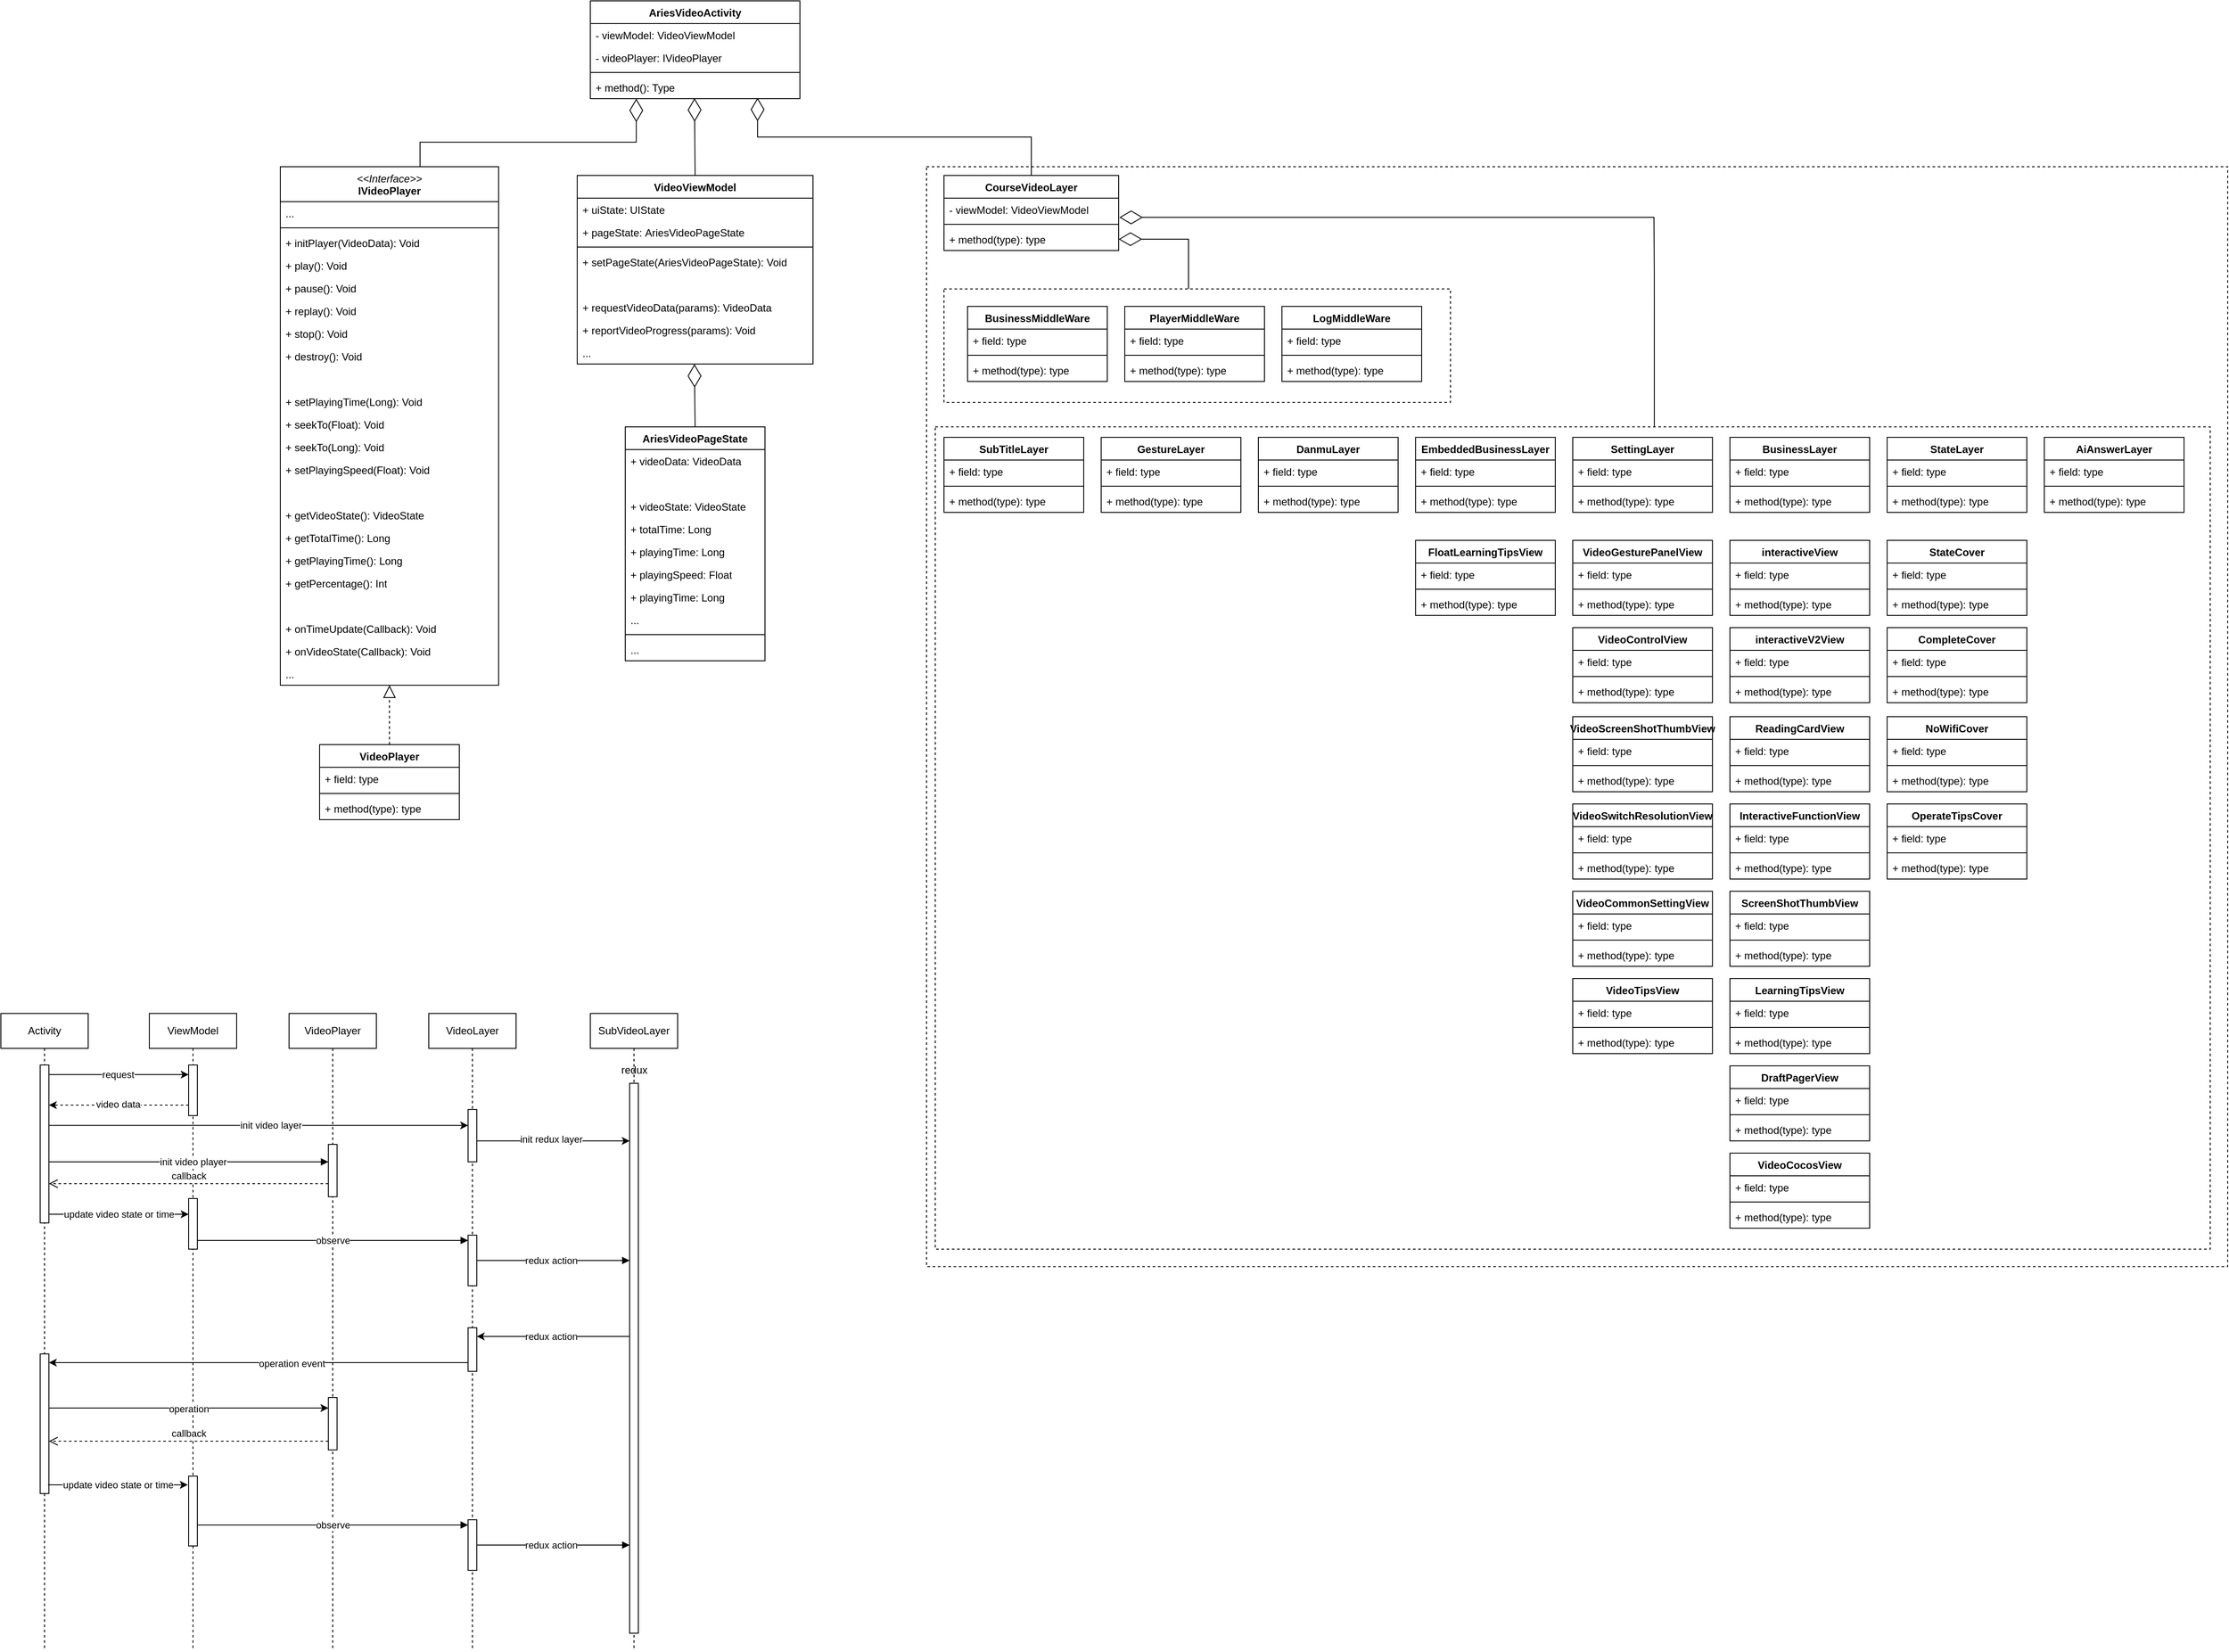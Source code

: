 <mxfile version="23.1.5" type="device">
  <diagram id="C5RBs43oDa-KdzZeNtuy" name="Page-1">
    <mxGraphModel dx="2183" dy="1334" grid="1" gridSize="10" guides="1" tooltips="1" connect="1" arrows="1" fold="1" page="1" pageScale="1" pageWidth="827" pageHeight="1169" math="0" shadow="0">
      <root>
        <mxCell id="WIyWlLk6GJQsqaUBKTNV-0" />
        <mxCell id="WIyWlLk6GJQsqaUBKTNV-1" parent="WIyWlLk6GJQsqaUBKTNV-0" />
        <mxCell id="-lzlwBGHwO5JcmYlo6yD-336" value="" style="rounded=0;whiteSpace=wrap;html=1;fillColor=none;dashed=1;" parent="WIyWlLk6GJQsqaUBKTNV-1" vertex="1">
          <mxGeometry x="1240" y="340" width="1490" height="1260" as="geometry" />
        </mxCell>
        <mxCell id="-lzlwBGHwO5JcmYlo6yD-103" value="&lt;b style=&quot;border-color: var(--border-color);&quot;&gt;AriesVideoActivity&lt;br&gt;&lt;br&gt;&lt;/b&gt;" style="swimlane;fontStyle=1;align=center;verticalAlign=top;childLayout=stackLayout;horizontal=1;startSize=26;horizontalStack=0;resizeParent=1;resizeParentMax=0;resizeLast=0;collapsible=1;marginBottom=0;whiteSpace=wrap;html=1;" parent="WIyWlLk6GJQsqaUBKTNV-1" vertex="1">
          <mxGeometry x="855" y="150" width="240" height="112" as="geometry">
            <mxRectangle x="540" y="420" width="100" height="30" as="alternateBounds" />
          </mxGeometry>
        </mxCell>
        <mxCell id="-lzlwBGHwO5JcmYlo6yD-107" value="- viewModel: VideoViewModel" style="text;strokeColor=none;fillColor=none;align=left;verticalAlign=top;spacingLeft=4;spacingRight=4;overflow=hidden;rotatable=0;points=[[0,0.5],[1,0.5]];portConstraint=eastwest;whiteSpace=wrap;html=1;" parent="-lzlwBGHwO5JcmYlo6yD-103" vertex="1">
          <mxGeometry y="26" width="240" height="26" as="geometry" />
        </mxCell>
        <mxCell id="-lzlwBGHwO5JcmYlo6yD-108" value="&lt;meta charset=&quot;utf-8&quot;&gt;&lt;span style=&quot;color: rgb(0, 0, 0); font-family: Helvetica; font-size: 12px; font-style: normal; font-variant-ligatures: normal; font-variant-caps: normal; font-weight: 400; letter-spacing: normal; orphans: 2; text-align: left; text-indent: 0px; text-transform: none; widows: 2; word-spacing: 0px; -webkit-text-stroke-width: 0px; background-color: rgb(251, 251, 251); text-decoration-thickness: initial; text-decoration-style: initial; text-decoration-color: initial; float: none; display: inline !important;&quot;&gt;- videoPlayer: IVideoPlayer&lt;/span&gt;&lt;br style=&quot;border-color: var(--border-color); color: rgb(0, 0, 0); font-family: Helvetica; font-size: 12px; font-style: normal; font-variant-ligatures: normal; font-variant-caps: normal; font-weight: 400; letter-spacing: normal; orphans: 2; text-align: left; text-indent: 0px; text-transform: none; widows: 2; word-spacing: 0px; -webkit-text-stroke-width: 0px; background-color: rgb(251, 251, 251); text-decoration-thickness: initial; text-decoration-style: initial; text-decoration-color: initial;&quot;&gt;" style="text;strokeColor=none;fillColor=none;align=left;verticalAlign=top;spacingLeft=4;spacingRight=4;overflow=hidden;rotatable=0;points=[[0,0.5],[1,0.5]];portConstraint=eastwest;whiteSpace=wrap;html=1;" parent="-lzlwBGHwO5JcmYlo6yD-103" vertex="1">
          <mxGeometry y="52" width="240" height="26" as="geometry" />
        </mxCell>
        <mxCell id="-lzlwBGHwO5JcmYlo6yD-105" value="" style="line;strokeWidth=1;fillColor=none;align=left;verticalAlign=middle;spacingTop=-1;spacingLeft=3;spacingRight=3;rotatable=0;labelPosition=right;points=[];portConstraint=eastwest;strokeColor=inherit;" parent="-lzlwBGHwO5JcmYlo6yD-103" vertex="1">
          <mxGeometry y="78" width="240" height="8" as="geometry" />
        </mxCell>
        <mxCell id="-lzlwBGHwO5JcmYlo6yD-106" value="&lt;meta charset=&quot;utf-8&quot;&gt;&lt;span style=&quot;color: rgb(0, 0, 0); font-family: Helvetica; font-size: 12px; font-style: normal; font-variant-ligatures: normal; font-variant-caps: normal; font-weight: 400; letter-spacing: normal; orphans: 2; text-align: left; text-indent: 0px; text-transform: none; widows: 2; word-spacing: 0px; -webkit-text-stroke-width: 0px; background-color: rgb(251, 251, 251); text-decoration-thickness: initial; text-decoration-style: initial; text-decoration-color: initial; float: none; display: inline !important;&quot;&gt;+ method(): Type&lt;/span&gt;" style="text;strokeColor=none;fillColor=none;align=left;verticalAlign=top;spacingLeft=4;spacingRight=4;overflow=hidden;rotatable=0;points=[[0,0.5],[1,0.5]];portConstraint=eastwest;whiteSpace=wrap;html=1;" parent="-lzlwBGHwO5JcmYlo6yD-103" vertex="1">
          <mxGeometry y="86" width="240" height="26" as="geometry" />
        </mxCell>
        <mxCell id="-lzlwBGHwO5JcmYlo6yD-111" value="&lt;i style=&quot;border-color: var(--border-color); font-weight: 400;&quot;&gt;&amp;lt;&amp;lt;Interface&amp;gt;&amp;gt;&lt;/i&gt;&lt;br style=&quot;border-color: var(--border-color); font-weight: 400;&quot;&gt;&lt;b style=&quot;border-color: var(--border-color);&quot;&gt;IVideoPlayer&lt;br&gt;&lt;br&gt;&lt;/b&gt;" style="swimlane;fontStyle=1;align=center;verticalAlign=top;childLayout=stackLayout;horizontal=1;startSize=40;horizontalStack=0;resizeParent=1;resizeParentMax=0;resizeLast=0;collapsible=1;marginBottom=0;whiteSpace=wrap;html=1;" parent="WIyWlLk6GJQsqaUBKTNV-1" vertex="1">
          <mxGeometry x="500" y="340" width="250" height="594" as="geometry">
            <mxRectangle x="330" y="670" width="120" height="60" as="alternateBounds" />
          </mxGeometry>
        </mxCell>
        <mxCell id="-lzlwBGHwO5JcmYlo6yD-112" value="..." style="text;strokeColor=none;fillColor=none;align=left;verticalAlign=top;spacingLeft=4;spacingRight=4;overflow=hidden;rotatable=0;points=[[0,0.5],[1,0.5]];portConstraint=eastwest;whiteSpace=wrap;html=1;" parent="-lzlwBGHwO5JcmYlo6yD-111" vertex="1">
          <mxGeometry y="40" width="250" height="26" as="geometry" />
        </mxCell>
        <mxCell id="-lzlwBGHwO5JcmYlo6yD-113" value="" style="line;strokeWidth=1;fillColor=none;align=left;verticalAlign=middle;spacingTop=-1;spacingLeft=3;spacingRight=3;rotatable=0;labelPosition=right;points=[];portConstraint=eastwest;strokeColor=inherit;" parent="-lzlwBGHwO5JcmYlo6yD-111" vertex="1">
          <mxGeometry y="66" width="250" height="8" as="geometry" />
        </mxCell>
        <mxCell id="-lzlwBGHwO5JcmYlo6yD-114" value="+ initPlayer(VideoData): Void" style="text;strokeColor=none;fillColor=none;align=left;verticalAlign=top;spacingLeft=4;spacingRight=4;overflow=hidden;rotatable=0;points=[[0,0.5],[1,0.5]];portConstraint=eastwest;whiteSpace=wrap;html=1;" parent="-lzlwBGHwO5JcmYlo6yD-111" vertex="1">
          <mxGeometry y="74" width="250" height="26" as="geometry" />
        </mxCell>
        <mxCell id="-lzlwBGHwO5JcmYlo6yD-120" value="+ play(): Void" style="text;strokeColor=none;fillColor=none;align=left;verticalAlign=top;spacingLeft=4;spacingRight=4;overflow=hidden;rotatable=0;points=[[0,0.5],[1,0.5]];portConstraint=eastwest;whiteSpace=wrap;html=1;" parent="-lzlwBGHwO5JcmYlo6yD-111" vertex="1">
          <mxGeometry y="100" width="250" height="26" as="geometry" />
        </mxCell>
        <mxCell id="-lzlwBGHwO5JcmYlo6yD-137" value="+ pause(): Void" style="text;strokeColor=none;fillColor=none;align=left;verticalAlign=top;spacingLeft=4;spacingRight=4;overflow=hidden;rotatable=0;points=[[0,0.5],[1,0.5]];portConstraint=eastwest;whiteSpace=wrap;html=1;" parent="-lzlwBGHwO5JcmYlo6yD-111" vertex="1">
          <mxGeometry y="126" width="250" height="26" as="geometry" />
        </mxCell>
        <mxCell id="-lzlwBGHwO5JcmYlo6yD-138" value="+ replay(): Void" style="text;strokeColor=none;fillColor=none;align=left;verticalAlign=top;spacingLeft=4;spacingRight=4;overflow=hidden;rotatable=0;points=[[0,0.5],[1,0.5]];portConstraint=eastwest;whiteSpace=wrap;html=1;" parent="-lzlwBGHwO5JcmYlo6yD-111" vertex="1">
          <mxGeometry y="152" width="250" height="26" as="geometry" />
        </mxCell>
        <mxCell id="-lzlwBGHwO5JcmYlo6yD-139" value="+ stop(): Void" style="text;strokeColor=none;fillColor=none;align=left;verticalAlign=top;spacingLeft=4;spacingRight=4;overflow=hidden;rotatable=0;points=[[0,0.5],[1,0.5]];portConstraint=eastwest;whiteSpace=wrap;html=1;" parent="-lzlwBGHwO5JcmYlo6yD-111" vertex="1">
          <mxGeometry y="178" width="250" height="26" as="geometry" />
        </mxCell>
        <mxCell id="-lzlwBGHwO5JcmYlo6yD-140" value="+ destroy(): Void" style="text;strokeColor=none;fillColor=none;align=left;verticalAlign=top;spacingLeft=4;spacingRight=4;overflow=hidden;rotatable=0;points=[[0,0.5],[1,0.5]];portConstraint=eastwest;whiteSpace=wrap;html=1;" parent="-lzlwBGHwO5JcmYlo6yD-111" vertex="1">
          <mxGeometry y="204" width="250" height="26" as="geometry" />
        </mxCell>
        <mxCell id="-lzlwBGHwO5JcmYlo6yD-143" value="&lt;br&gt;&lt;div&gt;&lt;br/&gt;&lt;/div&gt;" style="text;strokeColor=none;fillColor=none;align=left;verticalAlign=top;spacingLeft=4;spacingRight=4;overflow=hidden;rotatable=0;points=[[0,0.5],[1,0.5]];portConstraint=eastwest;whiteSpace=wrap;html=1;" parent="-lzlwBGHwO5JcmYlo6yD-111" vertex="1">
          <mxGeometry y="230" width="250" height="26" as="geometry" />
        </mxCell>
        <mxCell id="-lzlwBGHwO5JcmYlo6yD-141" value="+ setPlayingTime(Long): Void" style="text;strokeColor=none;fillColor=none;align=left;verticalAlign=top;spacingLeft=4;spacingRight=4;overflow=hidden;rotatable=0;points=[[0,0.5],[1,0.5]];portConstraint=eastwest;whiteSpace=wrap;html=1;" parent="-lzlwBGHwO5JcmYlo6yD-111" vertex="1">
          <mxGeometry y="256" width="250" height="26" as="geometry" />
        </mxCell>
        <mxCell id="-lzlwBGHwO5JcmYlo6yD-144" value="+ seekTo(Float): Void" style="text;strokeColor=none;fillColor=none;align=left;verticalAlign=top;spacingLeft=4;spacingRight=4;overflow=hidden;rotatable=0;points=[[0,0.5],[1,0.5]];portConstraint=eastwest;whiteSpace=wrap;html=1;" parent="-lzlwBGHwO5JcmYlo6yD-111" vertex="1">
          <mxGeometry y="282" width="250" height="26" as="geometry" />
        </mxCell>
        <mxCell id="-lzlwBGHwO5JcmYlo6yD-145" value="+ seekTo(Long): Void" style="text;strokeColor=none;fillColor=none;align=left;verticalAlign=top;spacingLeft=4;spacingRight=4;overflow=hidden;rotatable=0;points=[[0,0.5],[1,0.5]];portConstraint=eastwest;whiteSpace=wrap;html=1;" parent="-lzlwBGHwO5JcmYlo6yD-111" vertex="1">
          <mxGeometry y="308" width="250" height="26" as="geometry" />
        </mxCell>
        <mxCell id="-lzlwBGHwO5JcmYlo6yD-146" value="+ setPlayingSpeed(Float): Void" style="text;strokeColor=none;fillColor=none;align=left;verticalAlign=top;spacingLeft=4;spacingRight=4;overflow=hidden;rotatable=0;points=[[0,0.5],[1,0.5]];portConstraint=eastwest;whiteSpace=wrap;html=1;" parent="-lzlwBGHwO5JcmYlo6yD-111" vertex="1">
          <mxGeometry y="334" width="250" height="26" as="geometry" />
        </mxCell>
        <mxCell id="-lzlwBGHwO5JcmYlo6yD-147" value="&lt;div&gt;&lt;br/&gt;&lt;/div&gt;" style="text;strokeColor=none;fillColor=none;align=left;verticalAlign=top;spacingLeft=4;spacingRight=4;overflow=hidden;rotatable=0;points=[[0,0.5],[1,0.5]];portConstraint=eastwest;whiteSpace=wrap;html=1;" parent="-lzlwBGHwO5JcmYlo6yD-111" vertex="1">
          <mxGeometry y="360" width="250" height="26" as="geometry" />
        </mxCell>
        <mxCell id="-lzlwBGHwO5JcmYlo6yD-125" value="+ getVideoState(): VideoState" style="text;strokeColor=none;fillColor=none;align=left;verticalAlign=top;spacingLeft=4;spacingRight=4;overflow=hidden;rotatable=0;points=[[0,0.5],[1,0.5]];portConstraint=eastwest;whiteSpace=wrap;html=1;" parent="-lzlwBGHwO5JcmYlo6yD-111" vertex="1">
          <mxGeometry y="386" width="250" height="26" as="geometry" />
        </mxCell>
        <mxCell id="-lzlwBGHwO5JcmYlo6yD-154" value="+ getTotalTime(): Long" style="text;strokeColor=none;fillColor=none;align=left;verticalAlign=top;spacingLeft=4;spacingRight=4;overflow=hidden;rotatable=0;points=[[0,0.5],[1,0.5]];portConstraint=eastwest;whiteSpace=wrap;html=1;" parent="-lzlwBGHwO5JcmYlo6yD-111" vertex="1">
          <mxGeometry y="412" width="250" height="26" as="geometry" />
        </mxCell>
        <mxCell id="-lzlwBGHwO5JcmYlo6yD-158" value="+ getPlayingTime(): Long" style="text;strokeColor=none;fillColor=none;align=left;verticalAlign=top;spacingLeft=4;spacingRight=4;overflow=hidden;rotatable=0;points=[[0,0.5],[1,0.5]];portConstraint=eastwest;whiteSpace=wrap;html=1;" parent="-lzlwBGHwO5JcmYlo6yD-111" vertex="1">
          <mxGeometry y="438" width="250" height="26" as="geometry" />
        </mxCell>
        <mxCell id="-lzlwBGHwO5JcmYlo6yD-156" value="+ getPercentage(): Int" style="text;strokeColor=none;fillColor=none;align=left;verticalAlign=top;spacingLeft=4;spacingRight=4;overflow=hidden;rotatable=0;points=[[0,0.5],[1,0.5]];portConstraint=eastwest;whiteSpace=wrap;html=1;" parent="-lzlwBGHwO5JcmYlo6yD-111" vertex="1">
          <mxGeometry y="464" width="250" height="26" as="geometry" />
        </mxCell>
        <mxCell id="-lzlwBGHwO5JcmYlo6yD-157" value="&lt;div&gt;&lt;br/&gt;&lt;/div&gt;" style="text;strokeColor=none;fillColor=none;align=left;verticalAlign=top;spacingLeft=4;spacingRight=4;overflow=hidden;rotatable=0;points=[[0,0.5],[1,0.5]];portConstraint=eastwest;whiteSpace=wrap;html=1;" parent="-lzlwBGHwO5JcmYlo6yD-111" vertex="1">
          <mxGeometry y="490" width="250" height="26" as="geometry" />
        </mxCell>
        <mxCell id="-lzlwBGHwO5JcmYlo6yD-149" value="+ onTimeUpdate(Callback): Void" style="text;strokeColor=none;fillColor=none;align=left;verticalAlign=top;spacingLeft=4;spacingRight=4;overflow=hidden;rotatable=0;points=[[0,0.5],[1,0.5]];portConstraint=eastwest;whiteSpace=wrap;html=1;" parent="-lzlwBGHwO5JcmYlo6yD-111" vertex="1">
          <mxGeometry y="516" width="250" height="26" as="geometry" />
        </mxCell>
        <mxCell id="-lzlwBGHwO5JcmYlo6yD-162" value="+ onVideoState(Callback): Void" style="text;strokeColor=none;fillColor=none;align=left;verticalAlign=top;spacingLeft=4;spacingRight=4;overflow=hidden;rotatable=0;points=[[0,0.5],[1,0.5]];portConstraint=eastwest;whiteSpace=wrap;html=1;" parent="-lzlwBGHwO5JcmYlo6yD-111" vertex="1">
          <mxGeometry y="542" width="250" height="26" as="geometry" />
        </mxCell>
        <mxCell id="-lzlwBGHwO5JcmYlo6yD-151" value="..." style="text;strokeColor=none;fillColor=none;align=left;verticalAlign=top;spacingLeft=4;spacingRight=4;overflow=hidden;rotatable=0;points=[[0,0.5],[1,0.5]];portConstraint=eastwest;whiteSpace=wrap;html=1;" parent="-lzlwBGHwO5JcmYlo6yD-111" vertex="1">
          <mxGeometry y="568" width="250" height="26" as="geometry" />
        </mxCell>
        <mxCell id="-lzlwBGHwO5JcmYlo6yD-127" value="&lt;b style=&quot;border-color: var(--border-color);&quot;&gt;VideoPlayer&lt;br&gt;&lt;br&gt;&lt;/b&gt;" style="swimlane;fontStyle=1;align=center;verticalAlign=top;childLayout=stackLayout;horizontal=1;startSize=26;horizontalStack=0;resizeParent=1;resizeParentMax=0;resizeLast=0;collapsible=1;marginBottom=0;whiteSpace=wrap;html=1;" parent="WIyWlLk6GJQsqaUBKTNV-1" vertex="1">
          <mxGeometry x="545" y="1002" width="160" height="86" as="geometry" />
        </mxCell>
        <mxCell id="-lzlwBGHwO5JcmYlo6yD-128" value="+ field: type" style="text;strokeColor=none;fillColor=none;align=left;verticalAlign=top;spacingLeft=4;spacingRight=4;overflow=hidden;rotatable=0;points=[[0,0.5],[1,0.5]];portConstraint=eastwest;whiteSpace=wrap;html=1;" parent="-lzlwBGHwO5JcmYlo6yD-127" vertex="1">
          <mxGeometry y="26" width="160" height="26" as="geometry" />
        </mxCell>
        <mxCell id="-lzlwBGHwO5JcmYlo6yD-129" value="" style="line;strokeWidth=1;fillColor=none;align=left;verticalAlign=middle;spacingTop=-1;spacingLeft=3;spacingRight=3;rotatable=0;labelPosition=right;points=[];portConstraint=eastwest;strokeColor=inherit;" parent="-lzlwBGHwO5JcmYlo6yD-127" vertex="1">
          <mxGeometry y="52" width="160" height="8" as="geometry" />
        </mxCell>
        <mxCell id="-lzlwBGHwO5JcmYlo6yD-130" value="+ method(type): type" style="text;strokeColor=none;fillColor=none;align=left;verticalAlign=top;spacingLeft=4;spacingRight=4;overflow=hidden;rotatable=0;points=[[0,0.5],[1,0.5]];portConstraint=eastwest;whiteSpace=wrap;html=1;" parent="-lzlwBGHwO5JcmYlo6yD-127" vertex="1">
          <mxGeometry y="60" width="160" height="26" as="geometry" />
        </mxCell>
        <mxCell id="-lzlwBGHwO5JcmYlo6yD-131" value="" style="endArrow=block;dashed=1;endFill=0;endSize=12;html=1;rounded=0;exitX=0.5;exitY=0;exitDx=0;exitDy=0;entryX=0.5;entryY=1;entryDx=0;entryDy=0;" parent="WIyWlLk6GJQsqaUBKTNV-1" source="-lzlwBGHwO5JcmYlo6yD-127" target="-lzlwBGHwO5JcmYlo6yD-111" edge="1">
          <mxGeometry width="160" relative="1" as="geometry">
            <mxPoint x="340" y="582" as="sourcePoint" />
            <mxPoint x="500" y="582" as="targetPoint" />
          </mxGeometry>
        </mxCell>
        <mxCell id="-lzlwBGHwO5JcmYlo6yD-168" value="AriesVideoPageState" style="swimlane;fontStyle=1;align=center;verticalAlign=top;childLayout=stackLayout;horizontal=1;startSize=26;horizontalStack=0;resizeParent=1;resizeParentMax=0;resizeLast=0;collapsible=1;marginBottom=0;whiteSpace=wrap;html=1;" parent="WIyWlLk6GJQsqaUBKTNV-1" vertex="1">
          <mxGeometry x="895" y="638" width="160" height="268" as="geometry" />
        </mxCell>
        <mxCell id="-lzlwBGHwO5JcmYlo6yD-169" value="+ videoData: VideoData" style="text;strokeColor=none;fillColor=none;align=left;verticalAlign=top;spacingLeft=4;spacingRight=4;overflow=hidden;rotatable=0;points=[[0,0.5],[1,0.5]];portConstraint=eastwest;whiteSpace=wrap;html=1;" parent="-lzlwBGHwO5JcmYlo6yD-168" vertex="1">
          <mxGeometry y="26" width="160" height="26" as="geometry" />
        </mxCell>
        <mxCell id="0ofLVXQIE8lUXR0qspal-8" value="&lt;div&gt;&lt;br/&gt;&lt;/div&gt;" style="text;strokeColor=none;fillColor=none;align=left;verticalAlign=top;spacingLeft=4;spacingRight=4;overflow=hidden;rotatable=0;points=[[0,0.5],[1,0.5]];portConstraint=eastwest;whiteSpace=wrap;html=1;" vertex="1" parent="-lzlwBGHwO5JcmYlo6yD-168">
          <mxGeometry y="52" width="160" height="26" as="geometry" />
        </mxCell>
        <mxCell id="-lzlwBGHwO5JcmYlo6yD-172" value="+ videoState: VideoState" style="text;strokeColor=none;fillColor=none;align=left;verticalAlign=top;spacingLeft=4;spacingRight=4;overflow=hidden;rotatable=0;points=[[0,0.5],[1,0.5]];portConstraint=eastwest;whiteSpace=wrap;html=1;" parent="-lzlwBGHwO5JcmYlo6yD-168" vertex="1">
          <mxGeometry y="78" width="160" height="26" as="geometry" />
        </mxCell>
        <mxCell id="-lzlwBGHwO5JcmYlo6yD-173" value="+ totalTime: Long" style="text;strokeColor=none;fillColor=none;align=left;verticalAlign=top;spacingLeft=4;spacingRight=4;overflow=hidden;rotatable=0;points=[[0,0.5],[1,0.5]];portConstraint=eastwest;whiteSpace=wrap;html=1;" parent="-lzlwBGHwO5JcmYlo6yD-168" vertex="1">
          <mxGeometry y="104" width="160" height="26" as="geometry" />
        </mxCell>
        <mxCell id="-lzlwBGHwO5JcmYlo6yD-174" value="+ playingTime: Long" style="text;strokeColor=none;fillColor=none;align=left;verticalAlign=top;spacingLeft=4;spacingRight=4;overflow=hidden;rotatable=0;points=[[0,0.5],[1,0.5]];portConstraint=eastwest;whiteSpace=wrap;html=1;" parent="-lzlwBGHwO5JcmYlo6yD-168" vertex="1">
          <mxGeometry y="130" width="160" height="26" as="geometry" />
        </mxCell>
        <mxCell id="-lzlwBGHwO5JcmYlo6yD-175" value="+ playingSpeed: Float" style="text;strokeColor=none;fillColor=none;align=left;verticalAlign=top;spacingLeft=4;spacingRight=4;overflow=hidden;rotatable=0;points=[[0,0.5],[1,0.5]];portConstraint=eastwest;whiteSpace=wrap;html=1;" parent="-lzlwBGHwO5JcmYlo6yD-168" vertex="1">
          <mxGeometry y="156" width="160" height="26" as="geometry" />
        </mxCell>
        <mxCell id="-lzlwBGHwO5JcmYlo6yD-176" value="+ playingTime: Long" style="text;strokeColor=none;fillColor=none;align=left;verticalAlign=top;spacingLeft=4;spacingRight=4;overflow=hidden;rotatable=0;points=[[0,0.5],[1,0.5]];portConstraint=eastwest;whiteSpace=wrap;html=1;" parent="-lzlwBGHwO5JcmYlo6yD-168" vertex="1">
          <mxGeometry y="182" width="160" height="26" as="geometry" />
        </mxCell>
        <mxCell id="-lzlwBGHwO5JcmYlo6yD-179" value="..." style="text;strokeColor=none;fillColor=none;align=left;verticalAlign=top;spacingLeft=4;spacingRight=4;overflow=hidden;rotatable=0;points=[[0,0.5],[1,0.5]];portConstraint=eastwest;whiteSpace=wrap;html=1;" parent="-lzlwBGHwO5JcmYlo6yD-168" vertex="1">
          <mxGeometry y="208" width="160" height="26" as="geometry" />
        </mxCell>
        <mxCell id="-lzlwBGHwO5JcmYlo6yD-170" value="" style="line;strokeWidth=1;fillColor=none;align=left;verticalAlign=middle;spacingTop=-1;spacingLeft=3;spacingRight=3;rotatable=0;labelPosition=right;points=[];portConstraint=eastwest;strokeColor=inherit;" parent="-lzlwBGHwO5JcmYlo6yD-168" vertex="1">
          <mxGeometry y="234" width="160" height="8" as="geometry" />
        </mxCell>
        <mxCell id="-lzlwBGHwO5JcmYlo6yD-171" value="..." style="text;strokeColor=none;fillColor=none;align=left;verticalAlign=top;spacingLeft=4;spacingRight=4;overflow=hidden;rotatable=0;points=[[0,0.5],[1,0.5]];portConstraint=eastwest;whiteSpace=wrap;html=1;" parent="-lzlwBGHwO5JcmYlo6yD-168" vertex="1">
          <mxGeometry y="242" width="160" height="26" as="geometry" />
        </mxCell>
        <mxCell id="-lzlwBGHwO5JcmYlo6yD-188" value="VideoViewModel" style="swimlane;fontStyle=1;align=center;verticalAlign=top;childLayout=stackLayout;horizontal=1;startSize=26;horizontalStack=0;resizeParent=1;resizeParentMax=0;resizeLast=0;collapsible=1;marginBottom=0;whiteSpace=wrap;html=1;" parent="WIyWlLk6GJQsqaUBKTNV-1" vertex="1">
          <mxGeometry x="840" y="350" width="270" height="216" as="geometry" />
        </mxCell>
        <mxCell id="-lzlwBGHwO5JcmYlo6yD-189" value="+ uiState: UIState" style="text;strokeColor=none;fillColor=none;align=left;verticalAlign=top;spacingLeft=4;spacingRight=4;overflow=hidden;rotatable=0;points=[[0,0.5],[1,0.5]];portConstraint=eastwest;whiteSpace=wrap;html=1;" parent="-lzlwBGHwO5JcmYlo6yD-188" vertex="1">
          <mxGeometry y="26" width="270" height="26" as="geometry" />
        </mxCell>
        <mxCell id="0ofLVXQIE8lUXR0qspal-3" value="+ pageState:&amp;nbsp;AriesVideoPageState" style="text;strokeColor=none;fillColor=none;align=left;verticalAlign=top;spacingLeft=4;spacingRight=4;overflow=hidden;rotatable=0;points=[[0,0.5],[1,0.5]];portConstraint=eastwest;whiteSpace=wrap;html=1;" vertex="1" parent="-lzlwBGHwO5JcmYlo6yD-188">
          <mxGeometry y="52" width="270" height="26" as="geometry" />
        </mxCell>
        <mxCell id="-lzlwBGHwO5JcmYlo6yD-190" value="" style="line;strokeWidth=1;fillColor=none;align=left;verticalAlign=middle;spacingTop=-1;spacingLeft=3;spacingRight=3;rotatable=0;labelPosition=right;points=[];portConstraint=eastwest;strokeColor=inherit;" parent="-lzlwBGHwO5JcmYlo6yD-188" vertex="1">
          <mxGeometry y="78" width="270" height="8" as="geometry" />
        </mxCell>
        <mxCell id="-lzlwBGHwO5JcmYlo6yD-191" value="+ setPageState(AriesVideoPageState): Void" style="text;strokeColor=none;fillColor=none;align=left;verticalAlign=top;spacingLeft=4;spacingRight=4;overflow=hidden;rotatable=0;points=[[0,0.5],[1,0.5]];portConstraint=eastwest;whiteSpace=wrap;html=1;" parent="-lzlwBGHwO5JcmYlo6yD-188" vertex="1">
          <mxGeometry y="86" width="270" height="26" as="geometry" />
        </mxCell>
        <mxCell id="0ofLVXQIE8lUXR0qspal-6" value="&lt;div&gt;&lt;br/&gt;&lt;/div&gt;" style="text;strokeColor=none;fillColor=none;align=left;verticalAlign=top;spacingLeft=4;spacingRight=4;overflow=hidden;rotatable=0;points=[[0,0.5],[1,0.5]];portConstraint=eastwest;whiteSpace=wrap;html=1;" vertex="1" parent="-lzlwBGHwO5JcmYlo6yD-188">
          <mxGeometry y="112" width="270" height="26" as="geometry" />
        </mxCell>
        <mxCell id="0ofLVXQIE8lUXR0qspal-5" value="+ requestVideoData(params): VideoData" style="text;strokeColor=none;fillColor=none;align=left;verticalAlign=top;spacingLeft=4;spacingRight=4;overflow=hidden;rotatable=0;points=[[0,0.5],[1,0.5]];portConstraint=eastwest;whiteSpace=wrap;html=1;" vertex="1" parent="-lzlwBGHwO5JcmYlo6yD-188">
          <mxGeometry y="138" width="270" height="26" as="geometry" />
        </mxCell>
        <mxCell id="-lzlwBGHwO5JcmYlo6yD-207" value="+ reportVideoProgress(params): Void" style="text;strokeColor=none;fillColor=none;align=left;verticalAlign=top;spacingLeft=4;spacingRight=4;overflow=hidden;rotatable=0;points=[[0,0.5],[1,0.5]];portConstraint=eastwest;whiteSpace=wrap;html=1;" parent="-lzlwBGHwO5JcmYlo6yD-188" vertex="1">
          <mxGeometry y="164" width="270" height="26" as="geometry" />
        </mxCell>
        <mxCell id="-lzlwBGHwO5JcmYlo6yD-337" value="..." style="text;strokeColor=none;fillColor=none;align=left;verticalAlign=top;spacingLeft=4;spacingRight=4;overflow=hidden;rotatable=0;points=[[0,0.5],[1,0.5]];portConstraint=eastwest;whiteSpace=wrap;html=1;" parent="-lzlwBGHwO5JcmYlo6yD-188" vertex="1">
          <mxGeometry y="190" width="270" height="26" as="geometry" />
        </mxCell>
        <mxCell id="-lzlwBGHwO5JcmYlo6yD-205" value="" style="endArrow=diamondThin;endFill=0;endSize=24;html=1;rounded=0;entryX=0.497;entryY=1.007;entryDx=0;entryDy=0;exitX=0.5;exitY=0;exitDx=0;exitDy=0;entryPerimeter=0;" parent="WIyWlLk6GJQsqaUBKTNV-1" source="-lzlwBGHwO5JcmYlo6yD-168" target="-lzlwBGHwO5JcmYlo6yD-337" edge="1">
          <mxGeometry width="160" relative="1" as="geometry">
            <mxPoint x="1070" y="581" as="sourcePoint" />
            <mxPoint x="1070" y="601" as="targetPoint" />
          </mxGeometry>
        </mxCell>
        <mxCell id="-lzlwBGHwO5JcmYlo6yD-208" value="CourseVideoLayer" style="swimlane;fontStyle=1;align=center;verticalAlign=top;childLayout=stackLayout;horizontal=1;startSize=26;horizontalStack=0;resizeParent=1;resizeParentMax=0;resizeLast=0;collapsible=1;marginBottom=0;whiteSpace=wrap;html=1;" parent="WIyWlLk6GJQsqaUBKTNV-1" vertex="1">
          <mxGeometry x="1260" y="350" width="200" height="86" as="geometry" />
        </mxCell>
        <mxCell id="-lzlwBGHwO5JcmYlo6yD-209" value="- viewModel: VideoViewModel" style="text;strokeColor=none;fillColor=none;align=left;verticalAlign=top;spacingLeft=4;spacingRight=4;overflow=hidden;rotatable=0;points=[[0,0.5],[1,0.5]];portConstraint=eastwest;whiteSpace=wrap;html=1;" parent="-lzlwBGHwO5JcmYlo6yD-208" vertex="1">
          <mxGeometry y="26" width="200" height="26" as="geometry" />
        </mxCell>
        <mxCell id="-lzlwBGHwO5JcmYlo6yD-210" value="" style="line;strokeWidth=1;fillColor=none;align=left;verticalAlign=middle;spacingTop=-1;spacingLeft=3;spacingRight=3;rotatable=0;labelPosition=right;points=[];portConstraint=eastwest;strokeColor=inherit;" parent="-lzlwBGHwO5JcmYlo6yD-208" vertex="1">
          <mxGeometry y="52" width="200" height="8" as="geometry" />
        </mxCell>
        <mxCell id="-lzlwBGHwO5JcmYlo6yD-211" value="+ method(type): type" style="text;strokeColor=none;fillColor=none;align=left;verticalAlign=top;spacingLeft=4;spacingRight=4;overflow=hidden;rotatable=0;points=[[0,0.5],[1,0.5]];portConstraint=eastwest;whiteSpace=wrap;html=1;" parent="-lzlwBGHwO5JcmYlo6yD-208" vertex="1">
          <mxGeometry y="60" width="200" height="26" as="geometry" />
        </mxCell>
        <mxCell id="-lzlwBGHwO5JcmYlo6yD-332" value="" style="endArrow=diamondThin;endFill=0;endSize=24;html=1;rounded=0;exitX=0.5;exitY=0;exitDx=0;exitDy=0;entryX=0.497;entryY=0.98;entryDx=0;entryDy=0;entryPerimeter=0;" parent="WIyWlLk6GJQsqaUBKTNV-1" source="-lzlwBGHwO5JcmYlo6yD-188" target="-lzlwBGHwO5JcmYlo6yD-106" edge="1">
          <mxGeometry width="160" relative="1" as="geometry">
            <mxPoint x="620" y="330" as="sourcePoint" />
            <mxPoint x="970" y="270" as="targetPoint" />
          </mxGeometry>
        </mxCell>
        <mxCell id="-lzlwBGHwO5JcmYlo6yD-333" value="" style="endArrow=diamondThin;endFill=0;endSize=24;html=1;rounded=0;entryX=0.136;entryY=0.927;entryDx=0;entryDy=0;entryPerimeter=0;edgeStyle=orthogonalEdgeStyle;" parent="WIyWlLk6GJQsqaUBKTNV-1" edge="1">
          <mxGeometry width="160" relative="1" as="geometry">
            <mxPoint x="660" y="340" as="sourcePoint" />
            <mxPoint x="907.64" y="262.002" as="targetPoint" />
            <Array as="points">
              <mxPoint x="660" y="311.9" />
              <mxPoint x="908" y="311.9" />
            </Array>
          </mxGeometry>
        </mxCell>
        <mxCell id="-lzlwBGHwO5JcmYlo6yD-334" value="" style="endArrow=diamondThin;endFill=0;endSize=24;html=1;rounded=0;exitX=0.5;exitY=0;exitDx=0;exitDy=0;entryX=0.798;entryY=0.962;entryDx=0;entryDy=0;entryPerimeter=0;edgeStyle=orthogonalEdgeStyle;" parent="WIyWlLk6GJQsqaUBKTNV-1" source="-lzlwBGHwO5JcmYlo6yD-208" target="-lzlwBGHwO5JcmYlo6yD-106" edge="1">
          <mxGeometry width="160" relative="1" as="geometry">
            <mxPoint x="638" y="384" as="sourcePoint" />
            <mxPoint x="999" y="292" as="targetPoint" />
          </mxGeometry>
        </mxCell>
        <mxCell id="-lzlwBGHwO5JcmYlo6yD-341" value="" style="endArrow=diamondThin;endFill=0;endSize=24;html=1;rounded=0;entryX=1;entryY=0.5;entryDx=0;entryDy=0;edgeStyle=orthogonalEdgeStyle;" parent="WIyWlLk6GJQsqaUBKTNV-1" edge="1" target="-lzlwBGHwO5JcmYlo6yD-211">
          <mxGeometry width="160" relative="1" as="geometry">
            <mxPoint x="1467" y="494" as="sourcePoint" />
            <mxPoint x="1337" y="450.002" as="targetPoint" />
            <Array as="points">
              <mxPoint x="1540" y="494" />
              <mxPoint x="1540" y="423" />
            </Array>
          </mxGeometry>
        </mxCell>
        <mxCell id="-lzlwBGHwO5JcmYlo6yD-343" value="" style="endArrow=diamondThin;endFill=0;endSize=24;html=1;rounded=0;exitX=0.564;exitY=0.001;exitDx=0;exitDy=0;exitPerimeter=0;edgeStyle=orthogonalEdgeStyle;entryX=1.004;entryY=0.848;entryDx=0;entryDy=0;entryPerimeter=0;" parent="WIyWlLk6GJQsqaUBKTNV-1" source="-lzlwBGHwO5JcmYlo6yD-342" edge="1" target="-lzlwBGHwO5JcmYlo6yD-209">
          <mxGeometry width="160" relative="1" as="geometry">
            <mxPoint x="2040" y="576" as="sourcePoint" />
            <mxPoint x="1420" y="390" as="targetPoint" />
            <Array as="points">
              <mxPoint x="2073" y="460" />
              <mxPoint x="2073" y="460" />
              <mxPoint x="2073" y="398" />
            </Array>
          </mxGeometry>
        </mxCell>
        <mxCell id="0ofLVXQIE8lUXR0qspal-0" value="" style="group" vertex="1" connectable="0" parent="WIyWlLk6GJQsqaUBKTNV-1">
          <mxGeometry x="1250" y="638" width="1460" height="942" as="geometry" />
        </mxCell>
        <mxCell id="-lzlwBGHwO5JcmYlo6yD-342" value="" style="rounded=0;whiteSpace=wrap;html=1;dashed=1;" parent="0ofLVXQIE8lUXR0qspal-0" vertex="1">
          <mxGeometry width="1460" height="942" as="geometry" />
        </mxCell>
        <mxCell id="-lzlwBGHwO5JcmYlo6yD-224" value="SubTitleLayer" style="swimlane;fontStyle=1;align=center;verticalAlign=top;childLayout=stackLayout;horizontal=1;startSize=26;horizontalStack=0;resizeParent=1;resizeParentMax=0;resizeLast=0;collapsible=1;marginBottom=0;whiteSpace=wrap;html=1;" parent="0ofLVXQIE8lUXR0qspal-0" vertex="1">
          <mxGeometry x="10" y="12" width="160" height="86" as="geometry" />
        </mxCell>
        <mxCell id="-lzlwBGHwO5JcmYlo6yD-225" value="+ field: type" style="text;strokeColor=none;fillColor=none;align=left;verticalAlign=top;spacingLeft=4;spacingRight=4;overflow=hidden;rotatable=0;points=[[0,0.5],[1,0.5]];portConstraint=eastwest;whiteSpace=wrap;html=1;" parent="-lzlwBGHwO5JcmYlo6yD-224" vertex="1">
          <mxGeometry y="26" width="160" height="26" as="geometry" />
        </mxCell>
        <mxCell id="-lzlwBGHwO5JcmYlo6yD-226" value="" style="line;strokeWidth=1;fillColor=none;align=left;verticalAlign=middle;spacingTop=-1;spacingLeft=3;spacingRight=3;rotatable=0;labelPosition=right;points=[];portConstraint=eastwest;strokeColor=inherit;" parent="-lzlwBGHwO5JcmYlo6yD-224" vertex="1">
          <mxGeometry y="52" width="160" height="8" as="geometry" />
        </mxCell>
        <mxCell id="-lzlwBGHwO5JcmYlo6yD-227" value="+ method(type): type" style="text;strokeColor=none;fillColor=none;align=left;verticalAlign=top;spacingLeft=4;spacingRight=4;overflow=hidden;rotatable=0;points=[[0,0.5],[1,0.5]];portConstraint=eastwest;whiteSpace=wrap;html=1;" parent="-lzlwBGHwO5JcmYlo6yD-224" vertex="1">
          <mxGeometry y="60" width="160" height="26" as="geometry" />
        </mxCell>
        <mxCell id="-lzlwBGHwO5JcmYlo6yD-228" value="GestureLayer" style="swimlane;fontStyle=1;align=center;verticalAlign=top;childLayout=stackLayout;horizontal=1;startSize=26;horizontalStack=0;resizeParent=1;resizeParentMax=0;resizeLast=0;collapsible=1;marginBottom=0;whiteSpace=wrap;html=1;" parent="0ofLVXQIE8lUXR0qspal-0" vertex="1">
          <mxGeometry x="190" y="12" width="160" height="86" as="geometry" />
        </mxCell>
        <mxCell id="-lzlwBGHwO5JcmYlo6yD-229" value="+ field: type" style="text;strokeColor=none;fillColor=none;align=left;verticalAlign=top;spacingLeft=4;spacingRight=4;overflow=hidden;rotatable=0;points=[[0,0.5],[1,0.5]];portConstraint=eastwest;whiteSpace=wrap;html=1;" parent="-lzlwBGHwO5JcmYlo6yD-228" vertex="1">
          <mxGeometry y="26" width="160" height="26" as="geometry" />
        </mxCell>
        <mxCell id="-lzlwBGHwO5JcmYlo6yD-230" value="" style="line;strokeWidth=1;fillColor=none;align=left;verticalAlign=middle;spacingTop=-1;spacingLeft=3;spacingRight=3;rotatable=0;labelPosition=right;points=[];portConstraint=eastwest;strokeColor=inherit;" parent="-lzlwBGHwO5JcmYlo6yD-228" vertex="1">
          <mxGeometry y="52" width="160" height="8" as="geometry" />
        </mxCell>
        <mxCell id="-lzlwBGHwO5JcmYlo6yD-231" value="+ method(type): type" style="text;strokeColor=none;fillColor=none;align=left;verticalAlign=top;spacingLeft=4;spacingRight=4;overflow=hidden;rotatable=0;points=[[0,0.5],[1,0.5]];portConstraint=eastwest;whiteSpace=wrap;html=1;" parent="-lzlwBGHwO5JcmYlo6yD-228" vertex="1">
          <mxGeometry y="60" width="160" height="26" as="geometry" />
        </mxCell>
        <mxCell id="-lzlwBGHwO5JcmYlo6yD-232" value="DanmuLayer" style="swimlane;fontStyle=1;align=center;verticalAlign=top;childLayout=stackLayout;horizontal=1;startSize=26;horizontalStack=0;resizeParent=1;resizeParentMax=0;resizeLast=0;collapsible=1;marginBottom=0;whiteSpace=wrap;html=1;" parent="0ofLVXQIE8lUXR0qspal-0" vertex="1">
          <mxGeometry x="370" y="12" width="160" height="86" as="geometry" />
        </mxCell>
        <mxCell id="-lzlwBGHwO5JcmYlo6yD-233" value="+ field: type" style="text;strokeColor=none;fillColor=none;align=left;verticalAlign=top;spacingLeft=4;spacingRight=4;overflow=hidden;rotatable=0;points=[[0,0.5],[1,0.5]];portConstraint=eastwest;whiteSpace=wrap;html=1;" parent="-lzlwBGHwO5JcmYlo6yD-232" vertex="1">
          <mxGeometry y="26" width="160" height="26" as="geometry" />
        </mxCell>
        <mxCell id="-lzlwBGHwO5JcmYlo6yD-234" value="" style="line;strokeWidth=1;fillColor=none;align=left;verticalAlign=middle;spacingTop=-1;spacingLeft=3;spacingRight=3;rotatable=0;labelPosition=right;points=[];portConstraint=eastwest;strokeColor=inherit;" parent="-lzlwBGHwO5JcmYlo6yD-232" vertex="1">
          <mxGeometry y="52" width="160" height="8" as="geometry" />
        </mxCell>
        <mxCell id="-lzlwBGHwO5JcmYlo6yD-235" value="+ method(type): type" style="text;strokeColor=none;fillColor=none;align=left;verticalAlign=top;spacingLeft=4;spacingRight=4;overflow=hidden;rotatable=0;points=[[0,0.5],[1,0.5]];portConstraint=eastwest;whiteSpace=wrap;html=1;" parent="-lzlwBGHwO5JcmYlo6yD-232" vertex="1">
          <mxGeometry y="60" width="160" height="26" as="geometry" />
        </mxCell>
        <mxCell id="-lzlwBGHwO5JcmYlo6yD-236" value="EmbeddedBusinessLayer" style="swimlane;fontStyle=1;align=center;verticalAlign=top;childLayout=stackLayout;horizontal=1;startSize=26;horizontalStack=0;resizeParent=1;resizeParentMax=0;resizeLast=0;collapsible=1;marginBottom=0;whiteSpace=wrap;html=1;" parent="0ofLVXQIE8lUXR0qspal-0" vertex="1">
          <mxGeometry x="550" y="12" width="160" height="86" as="geometry" />
        </mxCell>
        <mxCell id="-lzlwBGHwO5JcmYlo6yD-237" value="+ field: type" style="text;strokeColor=none;fillColor=none;align=left;verticalAlign=top;spacingLeft=4;spacingRight=4;overflow=hidden;rotatable=0;points=[[0,0.5],[1,0.5]];portConstraint=eastwest;whiteSpace=wrap;html=1;" parent="-lzlwBGHwO5JcmYlo6yD-236" vertex="1">
          <mxGeometry y="26" width="160" height="26" as="geometry" />
        </mxCell>
        <mxCell id="-lzlwBGHwO5JcmYlo6yD-238" value="" style="line;strokeWidth=1;fillColor=none;align=left;verticalAlign=middle;spacingTop=-1;spacingLeft=3;spacingRight=3;rotatable=0;labelPosition=right;points=[];portConstraint=eastwest;strokeColor=inherit;" parent="-lzlwBGHwO5JcmYlo6yD-236" vertex="1">
          <mxGeometry y="52" width="160" height="8" as="geometry" />
        </mxCell>
        <mxCell id="-lzlwBGHwO5JcmYlo6yD-239" value="+ method(type): type" style="text;strokeColor=none;fillColor=none;align=left;verticalAlign=top;spacingLeft=4;spacingRight=4;overflow=hidden;rotatable=0;points=[[0,0.5],[1,0.5]];portConstraint=eastwest;whiteSpace=wrap;html=1;" parent="-lzlwBGHwO5JcmYlo6yD-236" vertex="1">
          <mxGeometry y="60" width="160" height="26" as="geometry" />
        </mxCell>
        <mxCell id="-lzlwBGHwO5JcmYlo6yD-240" value="SettingLayer" style="swimlane;fontStyle=1;align=center;verticalAlign=top;childLayout=stackLayout;horizontal=1;startSize=26;horizontalStack=0;resizeParent=1;resizeParentMax=0;resizeLast=0;collapsible=1;marginBottom=0;whiteSpace=wrap;html=1;" parent="0ofLVXQIE8lUXR0qspal-0" vertex="1">
          <mxGeometry x="730" y="12" width="160" height="86" as="geometry" />
        </mxCell>
        <mxCell id="-lzlwBGHwO5JcmYlo6yD-241" value="+ field: type" style="text;strokeColor=none;fillColor=none;align=left;verticalAlign=top;spacingLeft=4;spacingRight=4;overflow=hidden;rotatable=0;points=[[0,0.5],[1,0.5]];portConstraint=eastwest;whiteSpace=wrap;html=1;" parent="-lzlwBGHwO5JcmYlo6yD-240" vertex="1">
          <mxGeometry y="26" width="160" height="26" as="geometry" />
        </mxCell>
        <mxCell id="-lzlwBGHwO5JcmYlo6yD-242" value="" style="line;strokeWidth=1;fillColor=none;align=left;verticalAlign=middle;spacingTop=-1;spacingLeft=3;spacingRight=3;rotatable=0;labelPosition=right;points=[];portConstraint=eastwest;strokeColor=inherit;" parent="-lzlwBGHwO5JcmYlo6yD-240" vertex="1">
          <mxGeometry y="52" width="160" height="8" as="geometry" />
        </mxCell>
        <mxCell id="-lzlwBGHwO5JcmYlo6yD-243" value="+ method(type): type" style="text;strokeColor=none;fillColor=none;align=left;verticalAlign=top;spacingLeft=4;spacingRight=4;overflow=hidden;rotatable=0;points=[[0,0.5],[1,0.5]];portConstraint=eastwest;whiteSpace=wrap;html=1;" parent="-lzlwBGHwO5JcmYlo6yD-240" vertex="1">
          <mxGeometry y="60" width="160" height="26" as="geometry" />
        </mxCell>
        <mxCell id="-lzlwBGHwO5JcmYlo6yD-244" value="BusinessLayer" style="swimlane;fontStyle=1;align=center;verticalAlign=top;childLayout=stackLayout;horizontal=1;startSize=26;horizontalStack=0;resizeParent=1;resizeParentMax=0;resizeLast=0;collapsible=1;marginBottom=0;whiteSpace=wrap;html=1;" parent="0ofLVXQIE8lUXR0qspal-0" vertex="1">
          <mxGeometry x="910" y="12" width="160" height="86" as="geometry" />
        </mxCell>
        <mxCell id="-lzlwBGHwO5JcmYlo6yD-245" value="+ field: type" style="text;strokeColor=none;fillColor=none;align=left;verticalAlign=top;spacingLeft=4;spacingRight=4;overflow=hidden;rotatable=0;points=[[0,0.5],[1,0.5]];portConstraint=eastwest;whiteSpace=wrap;html=1;" parent="-lzlwBGHwO5JcmYlo6yD-244" vertex="1">
          <mxGeometry y="26" width="160" height="26" as="geometry" />
        </mxCell>
        <mxCell id="-lzlwBGHwO5JcmYlo6yD-246" value="" style="line;strokeWidth=1;fillColor=none;align=left;verticalAlign=middle;spacingTop=-1;spacingLeft=3;spacingRight=3;rotatable=0;labelPosition=right;points=[];portConstraint=eastwest;strokeColor=inherit;" parent="-lzlwBGHwO5JcmYlo6yD-244" vertex="1">
          <mxGeometry y="52" width="160" height="8" as="geometry" />
        </mxCell>
        <mxCell id="-lzlwBGHwO5JcmYlo6yD-247" value="+ method(type): type" style="text;strokeColor=none;fillColor=none;align=left;verticalAlign=top;spacingLeft=4;spacingRight=4;overflow=hidden;rotatable=0;points=[[0,0.5],[1,0.5]];portConstraint=eastwest;whiteSpace=wrap;html=1;" parent="-lzlwBGHwO5JcmYlo6yD-244" vertex="1">
          <mxGeometry y="60" width="160" height="26" as="geometry" />
        </mxCell>
        <mxCell id="-lzlwBGHwO5JcmYlo6yD-248" value="StateLayer" style="swimlane;fontStyle=1;align=center;verticalAlign=top;childLayout=stackLayout;horizontal=1;startSize=26;horizontalStack=0;resizeParent=1;resizeParentMax=0;resizeLast=0;collapsible=1;marginBottom=0;whiteSpace=wrap;html=1;" parent="0ofLVXQIE8lUXR0qspal-0" vertex="1">
          <mxGeometry x="1090" y="12" width="160" height="86" as="geometry" />
        </mxCell>
        <mxCell id="-lzlwBGHwO5JcmYlo6yD-249" value="+ field: type" style="text;strokeColor=none;fillColor=none;align=left;verticalAlign=top;spacingLeft=4;spacingRight=4;overflow=hidden;rotatable=0;points=[[0,0.5],[1,0.5]];portConstraint=eastwest;whiteSpace=wrap;html=1;" parent="-lzlwBGHwO5JcmYlo6yD-248" vertex="1">
          <mxGeometry y="26" width="160" height="26" as="geometry" />
        </mxCell>
        <mxCell id="-lzlwBGHwO5JcmYlo6yD-250" value="" style="line;strokeWidth=1;fillColor=none;align=left;verticalAlign=middle;spacingTop=-1;spacingLeft=3;spacingRight=3;rotatable=0;labelPosition=right;points=[];portConstraint=eastwest;strokeColor=inherit;" parent="-lzlwBGHwO5JcmYlo6yD-248" vertex="1">
          <mxGeometry y="52" width="160" height="8" as="geometry" />
        </mxCell>
        <mxCell id="-lzlwBGHwO5JcmYlo6yD-251" value="+ method(type): type" style="text;strokeColor=none;fillColor=none;align=left;verticalAlign=top;spacingLeft=4;spacingRight=4;overflow=hidden;rotatable=0;points=[[0,0.5],[1,0.5]];portConstraint=eastwest;whiteSpace=wrap;html=1;" parent="-lzlwBGHwO5JcmYlo6yD-248" vertex="1">
          <mxGeometry y="60" width="160" height="26" as="geometry" />
        </mxCell>
        <mxCell id="-lzlwBGHwO5JcmYlo6yD-252" value="AiAnswerLayer" style="swimlane;fontStyle=1;align=center;verticalAlign=top;childLayout=stackLayout;horizontal=1;startSize=26;horizontalStack=0;resizeParent=1;resizeParentMax=0;resizeLast=0;collapsible=1;marginBottom=0;whiteSpace=wrap;html=1;" parent="0ofLVXQIE8lUXR0qspal-0" vertex="1">
          <mxGeometry x="1270" y="12" width="160" height="86" as="geometry" />
        </mxCell>
        <mxCell id="-lzlwBGHwO5JcmYlo6yD-253" value="+ field: type" style="text;strokeColor=none;fillColor=none;align=left;verticalAlign=top;spacingLeft=4;spacingRight=4;overflow=hidden;rotatable=0;points=[[0,0.5],[1,0.5]];portConstraint=eastwest;whiteSpace=wrap;html=1;" parent="-lzlwBGHwO5JcmYlo6yD-252" vertex="1">
          <mxGeometry y="26" width="160" height="26" as="geometry" />
        </mxCell>
        <mxCell id="-lzlwBGHwO5JcmYlo6yD-254" value="" style="line;strokeWidth=1;fillColor=none;align=left;verticalAlign=middle;spacingTop=-1;spacingLeft=3;spacingRight=3;rotatable=0;labelPosition=right;points=[];portConstraint=eastwest;strokeColor=inherit;" parent="-lzlwBGHwO5JcmYlo6yD-252" vertex="1">
          <mxGeometry y="52" width="160" height="8" as="geometry" />
        </mxCell>
        <mxCell id="-lzlwBGHwO5JcmYlo6yD-255" value="+ method(type): type" style="text;strokeColor=none;fillColor=none;align=left;verticalAlign=top;spacingLeft=4;spacingRight=4;overflow=hidden;rotatable=0;points=[[0,0.5],[1,0.5]];portConstraint=eastwest;whiteSpace=wrap;html=1;" parent="-lzlwBGHwO5JcmYlo6yD-252" vertex="1">
          <mxGeometry y="60" width="160" height="26" as="geometry" />
        </mxCell>
        <mxCell id="-lzlwBGHwO5JcmYlo6yD-256" value="FloatLearningTipsView" style="swimlane;fontStyle=1;align=center;verticalAlign=top;childLayout=stackLayout;horizontal=1;startSize=26;horizontalStack=0;resizeParent=1;resizeParentMax=0;resizeLast=0;collapsible=1;marginBottom=0;whiteSpace=wrap;html=1;" parent="0ofLVXQIE8lUXR0qspal-0" vertex="1">
          <mxGeometry x="550" y="130" width="160" height="86" as="geometry" />
        </mxCell>
        <mxCell id="-lzlwBGHwO5JcmYlo6yD-257" value="+ field: type" style="text;strokeColor=none;fillColor=none;align=left;verticalAlign=top;spacingLeft=4;spacingRight=4;overflow=hidden;rotatable=0;points=[[0,0.5],[1,0.5]];portConstraint=eastwest;whiteSpace=wrap;html=1;" parent="-lzlwBGHwO5JcmYlo6yD-256" vertex="1">
          <mxGeometry y="26" width="160" height="26" as="geometry" />
        </mxCell>
        <mxCell id="-lzlwBGHwO5JcmYlo6yD-258" value="" style="line;strokeWidth=1;fillColor=none;align=left;verticalAlign=middle;spacingTop=-1;spacingLeft=3;spacingRight=3;rotatable=0;labelPosition=right;points=[];portConstraint=eastwest;strokeColor=inherit;" parent="-lzlwBGHwO5JcmYlo6yD-256" vertex="1">
          <mxGeometry y="52" width="160" height="8" as="geometry" />
        </mxCell>
        <mxCell id="-lzlwBGHwO5JcmYlo6yD-259" value="+ method(type): type" style="text;strokeColor=none;fillColor=none;align=left;verticalAlign=top;spacingLeft=4;spacingRight=4;overflow=hidden;rotatable=0;points=[[0,0.5],[1,0.5]];portConstraint=eastwest;whiteSpace=wrap;html=1;" parent="-lzlwBGHwO5JcmYlo6yD-256" vertex="1">
          <mxGeometry y="60" width="160" height="26" as="geometry" />
        </mxCell>
        <mxCell id="-lzlwBGHwO5JcmYlo6yD-260" value="VideoGesturePanelView" style="swimlane;fontStyle=1;align=center;verticalAlign=top;childLayout=stackLayout;horizontal=1;startSize=26;horizontalStack=0;resizeParent=1;resizeParentMax=0;resizeLast=0;collapsible=1;marginBottom=0;whiteSpace=wrap;html=1;" parent="0ofLVXQIE8lUXR0qspal-0" vertex="1">
          <mxGeometry x="730" y="130" width="160" height="86" as="geometry" />
        </mxCell>
        <mxCell id="-lzlwBGHwO5JcmYlo6yD-261" value="+ field: type" style="text;strokeColor=none;fillColor=none;align=left;verticalAlign=top;spacingLeft=4;spacingRight=4;overflow=hidden;rotatable=0;points=[[0,0.5],[1,0.5]];portConstraint=eastwest;whiteSpace=wrap;html=1;" parent="-lzlwBGHwO5JcmYlo6yD-260" vertex="1">
          <mxGeometry y="26" width="160" height="26" as="geometry" />
        </mxCell>
        <mxCell id="-lzlwBGHwO5JcmYlo6yD-262" value="" style="line;strokeWidth=1;fillColor=none;align=left;verticalAlign=middle;spacingTop=-1;spacingLeft=3;spacingRight=3;rotatable=0;labelPosition=right;points=[];portConstraint=eastwest;strokeColor=inherit;" parent="-lzlwBGHwO5JcmYlo6yD-260" vertex="1">
          <mxGeometry y="52" width="160" height="8" as="geometry" />
        </mxCell>
        <mxCell id="-lzlwBGHwO5JcmYlo6yD-263" value="+ method(type): type" style="text;strokeColor=none;fillColor=none;align=left;verticalAlign=top;spacingLeft=4;spacingRight=4;overflow=hidden;rotatable=0;points=[[0,0.5],[1,0.5]];portConstraint=eastwest;whiteSpace=wrap;html=1;" parent="-lzlwBGHwO5JcmYlo6yD-260" vertex="1">
          <mxGeometry y="60" width="160" height="26" as="geometry" />
        </mxCell>
        <mxCell id="-lzlwBGHwO5JcmYlo6yD-264" value="VideoControlView" style="swimlane;fontStyle=1;align=center;verticalAlign=top;childLayout=stackLayout;horizontal=1;startSize=26;horizontalStack=0;resizeParent=1;resizeParentMax=0;resizeLast=0;collapsible=1;marginBottom=0;whiteSpace=wrap;html=1;" parent="0ofLVXQIE8lUXR0qspal-0" vertex="1">
          <mxGeometry x="730" y="230" width="160" height="86" as="geometry" />
        </mxCell>
        <mxCell id="-lzlwBGHwO5JcmYlo6yD-265" value="+ field: type" style="text;strokeColor=none;fillColor=none;align=left;verticalAlign=top;spacingLeft=4;spacingRight=4;overflow=hidden;rotatable=0;points=[[0,0.5],[1,0.5]];portConstraint=eastwest;whiteSpace=wrap;html=1;" parent="-lzlwBGHwO5JcmYlo6yD-264" vertex="1">
          <mxGeometry y="26" width="160" height="26" as="geometry" />
        </mxCell>
        <mxCell id="-lzlwBGHwO5JcmYlo6yD-266" value="" style="line;strokeWidth=1;fillColor=none;align=left;verticalAlign=middle;spacingTop=-1;spacingLeft=3;spacingRight=3;rotatable=0;labelPosition=right;points=[];portConstraint=eastwest;strokeColor=inherit;" parent="-lzlwBGHwO5JcmYlo6yD-264" vertex="1">
          <mxGeometry y="52" width="160" height="8" as="geometry" />
        </mxCell>
        <mxCell id="-lzlwBGHwO5JcmYlo6yD-267" value="+ method(type): type" style="text;strokeColor=none;fillColor=none;align=left;verticalAlign=top;spacingLeft=4;spacingRight=4;overflow=hidden;rotatable=0;points=[[0,0.5],[1,0.5]];portConstraint=eastwest;whiteSpace=wrap;html=1;" parent="-lzlwBGHwO5JcmYlo6yD-264" vertex="1">
          <mxGeometry y="60" width="160" height="26" as="geometry" />
        </mxCell>
        <mxCell id="-lzlwBGHwO5JcmYlo6yD-268" value="VideoScreenShotThumbView" style="swimlane;fontStyle=1;align=center;verticalAlign=top;childLayout=stackLayout;horizontal=1;startSize=26;horizontalStack=0;resizeParent=1;resizeParentMax=0;resizeLast=0;collapsible=1;marginBottom=0;whiteSpace=wrap;html=1;" parent="0ofLVXQIE8lUXR0qspal-0" vertex="1">
          <mxGeometry x="730" y="332" width="160" height="86" as="geometry" />
        </mxCell>
        <mxCell id="-lzlwBGHwO5JcmYlo6yD-269" value="+ field: type" style="text;strokeColor=none;fillColor=none;align=left;verticalAlign=top;spacingLeft=4;spacingRight=4;overflow=hidden;rotatable=0;points=[[0,0.5],[1,0.5]];portConstraint=eastwest;whiteSpace=wrap;html=1;" parent="-lzlwBGHwO5JcmYlo6yD-268" vertex="1">
          <mxGeometry y="26" width="160" height="26" as="geometry" />
        </mxCell>
        <mxCell id="-lzlwBGHwO5JcmYlo6yD-270" value="" style="line;strokeWidth=1;fillColor=none;align=left;verticalAlign=middle;spacingTop=-1;spacingLeft=3;spacingRight=3;rotatable=0;labelPosition=right;points=[];portConstraint=eastwest;strokeColor=inherit;" parent="-lzlwBGHwO5JcmYlo6yD-268" vertex="1">
          <mxGeometry y="52" width="160" height="8" as="geometry" />
        </mxCell>
        <mxCell id="-lzlwBGHwO5JcmYlo6yD-271" value="+ method(type): type" style="text;strokeColor=none;fillColor=none;align=left;verticalAlign=top;spacingLeft=4;spacingRight=4;overflow=hidden;rotatable=0;points=[[0,0.5],[1,0.5]];portConstraint=eastwest;whiteSpace=wrap;html=1;" parent="-lzlwBGHwO5JcmYlo6yD-268" vertex="1">
          <mxGeometry y="60" width="160" height="26" as="geometry" />
        </mxCell>
        <mxCell id="-lzlwBGHwO5JcmYlo6yD-272" value="VideoSwitchResolutionView" style="swimlane;fontStyle=1;align=center;verticalAlign=top;childLayout=stackLayout;horizontal=1;startSize=26;horizontalStack=0;resizeParent=1;resizeParentMax=0;resizeLast=0;collapsible=1;marginBottom=0;whiteSpace=wrap;html=1;" parent="0ofLVXQIE8lUXR0qspal-0" vertex="1">
          <mxGeometry x="730" y="432" width="160" height="86" as="geometry" />
        </mxCell>
        <mxCell id="-lzlwBGHwO5JcmYlo6yD-273" value="+ field: type" style="text;strokeColor=none;fillColor=none;align=left;verticalAlign=top;spacingLeft=4;spacingRight=4;overflow=hidden;rotatable=0;points=[[0,0.5],[1,0.5]];portConstraint=eastwest;whiteSpace=wrap;html=1;" parent="-lzlwBGHwO5JcmYlo6yD-272" vertex="1">
          <mxGeometry y="26" width="160" height="26" as="geometry" />
        </mxCell>
        <mxCell id="-lzlwBGHwO5JcmYlo6yD-274" value="" style="line;strokeWidth=1;fillColor=none;align=left;verticalAlign=middle;spacingTop=-1;spacingLeft=3;spacingRight=3;rotatable=0;labelPosition=right;points=[];portConstraint=eastwest;strokeColor=inherit;" parent="-lzlwBGHwO5JcmYlo6yD-272" vertex="1">
          <mxGeometry y="52" width="160" height="8" as="geometry" />
        </mxCell>
        <mxCell id="-lzlwBGHwO5JcmYlo6yD-275" value="+ method(type): type" style="text;strokeColor=none;fillColor=none;align=left;verticalAlign=top;spacingLeft=4;spacingRight=4;overflow=hidden;rotatable=0;points=[[0,0.5],[1,0.5]];portConstraint=eastwest;whiteSpace=wrap;html=1;" parent="-lzlwBGHwO5JcmYlo6yD-272" vertex="1">
          <mxGeometry y="60" width="160" height="26" as="geometry" />
        </mxCell>
        <mxCell id="-lzlwBGHwO5JcmYlo6yD-276" value="VideoCommonSettingView" style="swimlane;fontStyle=1;align=center;verticalAlign=top;childLayout=stackLayout;horizontal=1;startSize=26;horizontalStack=0;resizeParent=1;resizeParentMax=0;resizeLast=0;collapsible=1;marginBottom=0;whiteSpace=wrap;html=1;" parent="0ofLVXQIE8lUXR0qspal-0" vertex="1">
          <mxGeometry x="730" y="532" width="160" height="86" as="geometry" />
        </mxCell>
        <mxCell id="-lzlwBGHwO5JcmYlo6yD-277" value="+ field: type" style="text;strokeColor=none;fillColor=none;align=left;verticalAlign=top;spacingLeft=4;spacingRight=4;overflow=hidden;rotatable=0;points=[[0,0.5],[1,0.5]];portConstraint=eastwest;whiteSpace=wrap;html=1;" parent="-lzlwBGHwO5JcmYlo6yD-276" vertex="1">
          <mxGeometry y="26" width="160" height="26" as="geometry" />
        </mxCell>
        <mxCell id="-lzlwBGHwO5JcmYlo6yD-278" value="" style="line;strokeWidth=1;fillColor=none;align=left;verticalAlign=middle;spacingTop=-1;spacingLeft=3;spacingRight=3;rotatable=0;labelPosition=right;points=[];portConstraint=eastwest;strokeColor=inherit;" parent="-lzlwBGHwO5JcmYlo6yD-276" vertex="1">
          <mxGeometry y="52" width="160" height="8" as="geometry" />
        </mxCell>
        <mxCell id="-lzlwBGHwO5JcmYlo6yD-279" value="+ method(type): type" style="text;strokeColor=none;fillColor=none;align=left;verticalAlign=top;spacingLeft=4;spacingRight=4;overflow=hidden;rotatable=0;points=[[0,0.5],[1,0.5]];portConstraint=eastwest;whiteSpace=wrap;html=1;" parent="-lzlwBGHwO5JcmYlo6yD-276" vertex="1">
          <mxGeometry y="60" width="160" height="26" as="geometry" />
        </mxCell>
        <mxCell id="-lzlwBGHwO5JcmYlo6yD-280" value="VideoTipsView" style="swimlane;fontStyle=1;align=center;verticalAlign=top;childLayout=stackLayout;horizontal=1;startSize=26;horizontalStack=0;resizeParent=1;resizeParentMax=0;resizeLast=0;collapsible=1;marginBottom=0;whiteSpace=wrap;html=1;" parent="0ofLVXQIE8lUXR0qspal-0" vertex="1">
          <mxGeometry x="730" y="632" width="160" height="86" as="geometry" />
        </mxCell>
        <mxCell id="-lzlwBGHwO5JcmYlo6yD-281" value="+ field: type" style="text;strokeColor=none;fillColor=none;align=left;verticalAlign=top;spacingLeft=4;spacingRight=4;overflow=hidden;rotatable=0;points=[[0,0.5],[1,0.5]];portConstraint=eastwest;whiteSpace=wrap;html=1;" parent="-lzlwBGHwO5JcmYlo6yD-280" vertex="1">
          <mxGeometry y="26" width="160" height="26" as="geometry" />
        </mxCell>
        <mxCell id="-lzlwBGHwO5JcmYlo6yD-282" value="" style="line;strokeWidth=1;fillColor=none;align=left;verticalAlign=middle;spacingTop=-1;spacingLeft=3;spacingRight=3;rotatable=0;labelPosition=right;points=[];portConstraint=eastwest;strokeColor=inherit;" parent="-lzlwBGHwO5JcmYlo6yD-280" vertex="1">
          <mxGeometry y="52" width="160" height="8" as="geometry" />
        </mxCell>
        <mxCell id="-lzlwBGHwO5JcmYlo6yD-283" value="+ method(type): type" style="text;strokeColor=none;fillColor=none;align=left;verticalAlign=top;spacingLeft=4;spacingRight=4;overflow=hidden;rotatable=0;points=[[0,0.5],[1,0.5]];portConstraint=eastwest;whiteSpace=wrap;html=1;" parent="-lzlwBGHwO5JcmYlo6yD-280" vertex="1">
          <mxGeometry y="60" width="160" height="26" as="geometry" />
        </mxCell>
        <mxCell id="-lzlwBGHwO5JcmYlo6yD-284" value="interactiveView" style="swimlane;fontStyle=1;align=center;verticalAlign=top;childLayout=stackLayout;horizontal=1;startSize=26;horizontalStack=0;resizeParent=1;resizeParentMax=0;resizeLast=0;collapsible=1;marginBottom=0;whiteSpace=wrap;html=1;" parent="0ofLVXQIE8lUXR0qspal-0" vertex="1">
          <mxGeometry x="910" y="130" width="160" height="86" as="geometry" />
        </mxCell>
        <mxCell id="-lzlwBGHwO5JcmYlo6yD-285" value="+ field: type" style="text;strokeColor=none;fillColor=none;align=left;verticalAlign=top;spacingLeft=4;spacingRight=4;overflow=hidden;rotatable=0;points=[[0,0.5],[1,0.5]];portConstraint=eastwest;whiteSpace=wrap;html=1;" parent="-lzlwBGHwO5JcmYlo6yD-284" vertex="1">
          <mxGeometry y="26" width="160" height="26" as="geometry" />
        </mxCell>
        <mxCell id="-lzlwBGHwO5JcmYlo6yD-286" value="" style="line;strokeWidth=1;fillColor=none;align=left;verticalAlign=middle;spacingTop=-1;spacingLeft=3;spacingRight=3;rotatable=0;labelPosition=right;points=[];portConstraint=eastwest;strokeColor=inherit;" parent="-lzlwBGHwO5JcmYlo6yD-284" vertex="1">
          <mxGeometry y="52" width="160" height="8" as="geometry" />
        </mxCell>
        <mxCell id="-lzlwBGHwO5JcmYlo6yD-287" value="+ method(type): type" style="text;strokeColor=none;fillColor=none;align=left;verticalAlign=top;spacingLeft=4;spacingRight=4;overflow=hidden;rotatable=0;points=[[0,0.5],[1,0.5]];portConstraint=eastwest;whiteSpace=wrap;html=1;" parent="-lzlwBGHwO5JcmYlo6yD-284" vertex="1">
          <mxGeometry y="60" width="160" height="26" as="geometry" />
        </mxCell>
        <mxCell id="-lzlwBGHwO5JcmYlo6yD-288" value="interactiveV2View" style="swimlane;fontStyle=1;align=center;verticalAlign=top;childLayout=stackLayout;horizontal=1;startSize=26;horizontalStack=0;resizeParent=1;resizeParentMax=0;resizeLast=0;collapsible=1;marginBottom=0;whiteSpace=wrap;html=1;" parent="0ofLVXQIE8lUXR0qspal-0" vertex="1">
          <mxGeometry x="910" y="230" width="160" height="86" as="geometry" />
        </mxCell>
        <mxCell id="-lzlwBGHwO5JcmYlo6yD-289" value="+ field: type" style="text;strokeColor=none;fillColor=none;align=left;verticalAlign=top;spacingLeft=4;spacingRight=4;overflow=hidden;rotatable=0;points=[[0,0.5],[1,0.5]];portConstraint=eastwest;whiteSpace=wrap;html=1;" parent="-lzlwBGHwO5JcmYlo6yD-288" vertex="1">
          <mxGeometry y="26" width="160" height="26" as="geometry" />
        </mxCell>
        <mxCell id="-lzlwBGHwO5JcmYlo6yD-290" value="" style="line;strokeWidth=1;fillColor=none;align=left;verticalAlign=middle;spacingTop=-1;spacingLeft=3;spacingRight=3;rotatable=0;labelPosition=right;points=[];portConstraint=eastwest;strokeColor=inherit;" parent="-lzlwBGHwO5JcmYlo6yD-288" vertex="1">
          <mxGeometry y="52" width="160" height="8" as="geometry" />
        </mxCell>
        <mxCell id="-lzlwBGHwO5JcmYlo6yD-291" value="+ method(type): type" style="text;strokeColor=none;fillColor=none;align=left;verticalAlign=top;spacingLeft=4;spacingRight=4;overflow=hidden;rotatable=0;points=[[0,0.5],[1,0.5]];portConstraint=eastwest;whiteSpace=wrap;html=1;" parent="-lzlwBGHwO5JcmYlo6yD-288" vertex="1">
          <mxGeometry y="60" width="160" height="26" as="geometry" />
        </mxCell>
        <mxCell id="-lzlwBGHwO5JcmYlo6yD-292" value="ReadingCardView" style="swimlane;fontStyle=1;align=center;verticalAlign=top;childLayout=stackLayout;horizontal=1;startSize=26;horizontalStack=0;resizeParent=1;resizeParentMax=0;resizeLast=0;collapsible=1;marginBottom=0;whiteSpace=wrap;html=1;" parent="0ofLVXQIE8lUXR0qspal-0" vertex="1">
          <mxGeometry x="910" y="332" width="160" height="86" as="geometry" />
        </mxCell>
        <mxCell id="-lzlwBGHwO5JcmYlo6yD-293" value="+ field: type" style="text;strokeColor=none;fillColor=none;align=left;verticalAlign=top;spacingLeft=4;spacingRight=4;overflow=hidden;rotatable=0;points=[[0,0.5],[1,0.5]];portConstraint=eastwest;whiteSpace=wrap;html=1;" parent="-lzlwBGHwO5JcmYlo6yD-292" vertex="1">
          <mxGeometry y="26" width="160" height="26" as="geometry" />
        </mxCell>
        <mxCell id="-lzlwBGHwO5JcmYlo6yD-294" value="" style="line;strokeWidth=1;fillColor=none;align=left;verticalAlign=middle;spacingTop=-1;spacingLeft=3;spacingRight=3;rotatable=0;labelPosition=right;points=[];portConstraint=eastwest;strokeColor=inherit;" parent="-lzlwBGHwO5JcmYlo6yD-292" vertex="1">
          <mxGeometry y="52" width="160" height="8" as="geometry" />
        </mxCell>
        <mxCell id="-lzlwBGHwO5JcmYlo6yD-295" value="+ method(type): type" style="text;strokeColor=none;fillColor=none;align=left;verticalAlign=top;spacingLeft=4;spacingRight=4;overflow=hidden;rotatable=0;points=[[0,0.5],[1,0.5]];portConstraint=eastwest;whiteSpace=wrap;html=1;" parent="-lzlwBGHwO5JcmYlo6yD-292" vertex="1">
          <mxGeometry y="60" width="160" height="26" as="geometry" />
        </mxCell>
        <mxCell id="-lzlwBGHwO5JcmYlo6yD-296" value="InteractiveFunctionView" style="swimlane;fontStyle=1;align=center;verticalAlign=top;childLayout=stackLayout;horizontal=1;startSize=26;horizontalStack=0;resizeParent=1;resizeParentMax=0;resizeLast=0;collapsible=1;marginBottom=0;whiteSpace=wrap;html=1;" parent="0ofLVXQIE8lUXR0qspal-0" vertex="1">
          <mxGeometry x="910" y="432" width="160" height="86" as="geometry" />
        </mxCell>
        <mxCell id="-lzlwBGHwO5JcmYlo6yD-297" value="+ field: type" style="text;strokeColor=none;fillColor=none;align=left;verticalAlign=top;spacingLeft=4;spacingRight=4;overflow=hidden;rotatable=0;points=[[0,0.5],[1,0.5]];portConstraint=eastwest;whiteSpace=wrap;html=1;" parent="-lzlwBGHwO5JcmYlo6yD-296" vertex="1">
          <mxGeometry y="26" width="160" height="26" as="geometry" />
        </mxCell>
        <mxCell id="-lzlwBGHwO5JcmYlo6yD-298" value="" style="line;strokeWidth=1;fillColor=none;align=left;verticalAlign=middle;spacingTop=-1;spacingLeft=3;spacingRight=3;rotatable=0;labelPosition=right;points=[];portConstraint=eastwest;strokeColor=inherit;" parent="-lzlwBGHwO5JcmYlo6yD-296" vertex="1">
          <mxGeometry y="52" width="160" height="8" as="geometry" />
        </mxCell>
        <mxCell id="-lzlwBGHwO5JcmYlo6yD-299" value="+ method(type): type" style="text;strokeColor=none;fillColor=none;align=left;verticalAlign=top;spacingLeft=4;spacingRight=4;overflow=hidden;rotatable=0;points=[[0,0.5],[1,0.5]];portConstraint=eastwest;whiteSpace=wrap;html=1;" parent="-lzlwBGHwO5JcmYlo6yD-296" vertex="1">
          <mxGeometry y="60" width="160" height="26" as="geometry" />
        </mxCell>
        <mxCell id="-lzlwBGHwO5JcmYlo6yD-300" value="ScreenShotThumbView" style="swimlane;fontStyle=1;align=center;verticalAlign=top;childLayout=stackLayout;horizontal=1;startSize=26;horizontalStack=0;resizeParent=1;resizeParentMax=0;resizeLast=0;collapsible=1;marginBottom=0;whiteSpace=wrap;html=1;" parent="0ofLVXQIE8lUXR0qspal-0" vertex="1">
          <mxGeometry x="910" y="532" width="160" height="86" as="geometry" />
        </mxCell>
        <mxCell id="-lzlwBGHwO5JcmYlo6yD-301" value="+ field: type" style="text;strokeColor=none;fillColor=none;align=left;verticalAlign=top;spacingLeft=4;spacingRight=4;overflow=hidden;rotatable=0;points=[[0,0.5],[1,0.5]];portConstraint=eastwest;whiteSpace=wrap;html=1;" parent="-lzlwBGHwO5JcmYlo6yD-300" vertex="1">
          <mxGeometry y="26" width="160" height="26" as="geometry" />
        </mxCell>
        <mxCell id="-lzlwBGHwO5JcmYlo6yD-302" value="" style="line;strokeWidth=1;fillColor=none;align=left;verticalAlign=middle;spacingTop=-1;spacingLeft=3;spacingRight=3;rotatable=0;labelPosition=right;points=[];portConstraint=eastwest;strokeColor=inherit;" parent="-lzlwBGHwO5JcmYlo6yD-300" vertex="1">
          <mxGeometry y="52" width="160" height="8" as="geometry" />
        </mxCell>
        <mxCell id="-lzlwBGHwO5JcmYlo6yD-303" value="+ method(type): type" style="text;strokeColor=none;fillColor=none;align=left;verticalAlign=top;spacingLeft=4;spacingRight=4;overflow=hidden;rotatable=0;points=[[0,0.5],[1,0.5]];portConstraint=eastwest;whiteSpace=wrap;html=1;" parent="-lzlwBGHwO5JcmYlo6yD-300" vertex="1">
          <mxGeometry y="60" width="160" height="26" as="geometry" />
        </mxCell>
        <mxCell id="-lzlwBGHwO5JcmYlo6yD-304" value="LearningTipsView" style="swimlane;fontStyle=1;align=center;verticalAlign=top;childLayout=stackLayout;horizontal=1;startSize=26;horizontalStack=0;resizeParent=1;resizeParentMax=0;resizeLast=0;collapsible=1;marginBottom=0;whiteSpace=wrap;html=1;" parent="0ofLVXQIE8lUXR0qspal-0" vertex="1">
          <mxGeometry x="910" y="632" width="160" height="86" as="geometry" />
        </mxCell>
        <mxCell id="-lzlwBGHwO5JcmYlo6yD-305" value="+ field: type" style="text;strokeColor=none;fillColor=none;align=left;verticalAlign=top;spacingLeft=4;spacingRight=4;overflow=hidden;rotatable=0;points=[[0,0.5],[1,0.5]];portConstraint=eastwest;whiteSpace=wrap;html=1;" parent="-lzlwBGHwO5JcmYlo6yD-304" vertex="1">
          <mxGeometry y="26" width="160" height="26" as="geometry" />
        </mxCell>
        <mxCell id="-lzlwBGHwO5JcmYlo6yD-306" value="" style="line;strokeWidth=1;fillColor=none;align=left;verticalAlign=middle;spacingTop=-1;spacingLeft=3;spacingRight=3;rotatable=0;labelPosition=right;points=[];portConstraint=eastwest;strokeColor=inherit;" parent="-lzlwBGHwO5JcmYlo6yD-304" vertex="1">
          <mxGeometry y="52" width="160" height="8" as="geometry" />
        </mxCell>
        <mxCell id="-lzlwBGHwO5JcmYlo6yD-307" value="+ method(type): type" style="text;strokeColor=none;fillColor=none;align=left;verticalAlign=top;spacingLeft=4;spacingRight=4;overflow=hidden;rotatable=0;points=[[0,0.5],[1,0.5]];portConstraint=eastwest;whiteSpace=wrap;html=1;" parent="-lzlwBGHwO5JcmYlo6yD-304" vertex="1">
          <mxGeometry y="60" width="160" height="26" as="geometry" />
        </mxCell>
        <mxCell id="-lzlwBGHwO5JcmYlo6yD-308" value="DraftPagerView" style="swimlane;fontStyle=1;align=center;verticalAlign=top;childLayout=stackLayout;horizontal=1;startSize=26;horizontalStack=0;resizeParent=1;resizeParentMax=0;resizeLast=0;collapsible=1;marginBottom=0;whiteSpace=wrap;html=1;" parent="0ofLVXQIE8lUXR0qspal-0" vertex="1">
          <mxGeometry x="910" y="732" width="160" height="86" as="geometry" />
        </mxCell>
        <mxCell id="-lzlwBGHwO5JcmYlo6yD-309" value="+ field: type" style="text;strokeColor=none;fillColor=none;align=left;verticalAlign=top;spacingLeft=4;spacingRight=4;overflow=hidden;rotatable=0;points=[[0,0.5],[1,0.5]];portConstraint=eastwest;whiteSpace=wrap;html=1;" parent="-lzlwBGHwO5JcmYlo6yD-308" vertex="1">
          <mxGeometry y="26" width="160" height="26" as="geometry" />
        </mxCell>
        <mxCell id="-lzlwBGHwO5JcmYlo6yD-310" value="" style="line;strokeWidth=1;fillColor=none;align=left;verticalAlign=middle;spacingTop=-1;spacingLeft=3;spacingRight=3;rotatable=0;labelPosition=right;points=[];portConstraint=eastwest;strokeColor=inherit;" parent="-lzlwBGHwO5JcmYlo6yD-308" vertex="1">
          <mxGeometry y="52" width="160" height="8" as="geometry" />
        </mxCell>
        <mxCell id="-lzlwBGHwO5JcmYlo6yD-311" value="+ method(type): type" style="text;strokeColor=none;fillColor=none;align=left;verticalAlign=top;spacingLeft=4;spacingRight=4;overflow=hidden;rotatable=0;points=[[0,0.5],[1,0.5]];portConstraint=eastwest;whiteSpace=wrap;html=1;" parent="-lzlwBGHwO5JcmYlo6yD-308" vertex="1">
          <mxGeometry y="60" width="160" height="26" as="geometry" />
        </mxCell>
        <mxCell id="-lzlwBGHwO5JcmYlo6yD-312" value="VideoCocosView" style="swimlane;fontStyle=1;align=center;verticalAlign=top;childLayout=stackLayout;horizontal=1;startSize=26;horizontalStack=0;resizeParent=1;resizeParentMax=0;resizeLast=0;collapsible=1;marginBottom=0;whiteSpace=wrap;html=1;" parent="0ofLVXQIE8lUXR0qspal-0" vertex="1">
          <mxGeometry x="910" y="832" width="160" height="86" as="geometry" />
        </mxCell>
        <mxCell id="-lzlwBGHwO5JcmYlo6yD-313" value="+ field: type" style="text;strokeColor=none;fillColor=none;align=left;verticalAlign=top;spacingLeft=4;spacingRight=4;overflow=hidden;rotatable=0;points=[[0,0.5],[1,0.5]];portConstraint=eastwest;whiteSpace=wrap;html=1;" parent="-lzlwBGHwO5JcmYlo6yD-312" vertex="1">
          <mxGeometry y="26" width="160" height="26" as="geometry" />
        </mxCell>
        <mxCell id="-lzlwBGHwO5JcmYlo6yD-314" value="" style="line;strokeWidth=1;fillColor=none;align=left;verticalAlign=middle;spacingTop=-1;spacingLeft=3;spacingRight=3;rotatable=0;labelPosition=right;points=[];portConstraint=eastwest;strokeColor=inherit;" parent="-lzlwBGHwO5JcmYlo6yD-312" vertex="1">
          <mxGeometry y="52" width="160" height="8" as="geometry" />
        </mxCell>
        <mxCell id="-lzlwBGHwO5JcmYlo6yD-315" value="+ method(type): type" style="text;strokeColor=none;fillColor=none;align=left;verticalAlign=top;spacingLeft=4;spacingRight=4;overflow=hidden;rotatable=0;points=[[0,0.5],[1,0.5]];portConstraint=eastwest;whiteSpace=wrap;html=1;" parent="-lzlwBGHwO5JcmYlo6yD-312" vertex="1">
          <mxGeometry y="60" width="160" height="26" as="geometry" />
        </mxCell>
        <mxCell id="-lzlwBGHwO5JcmYlo6yD-316" value="StateCover" style="swimlane;fontStyle=1;align=center;verticalAlign=top;childLayout=stackLayout;horizontal=1;startSize=26;horizontalStack=0;resizeParent=1;resizeParentMax=0;resizeLast=0;collapsible=1;marginBottom=0;whiteSpace=wrap;html=1;" parent="0ofLVXQIE8lUXR0qspal-0" vertex="1">
          <mxGeometry x="1090" y="130" width="160" height="86" as="geometry" />
        </mxCell>
        <mxCell id="-lzlwBGHwO5JcmYlo6yD-317" value="+ field: type" style="text;strokeColor=none;fillColor=none;align=left;verticalAlign=top;spacingLeft=4;spacingRight=4;overflow=hidden;rotatable=0;points=[[0,0.5],[1,0.5]];portConstraint=eastwest;whiteSpace=wrap;html=1;" parent="-lzlwBGHwO5JcmYlo6yD-316" vertex="1">
          <mxGeometry y="26" width="160" height="26" as="geometry" />
        </mxCell>
        <mxCell id="-lzlwBGHwO5JcmYlo6yD-318" value="" style="line;strokeWidth=1;fillColor=none;align=left;verticalAlign=middle;spacingTop=-1;spacingLeft=3;spacingRight=3;rotatable=0;labelPosition=right;points=[];portConstraint=eastwest;strokeColor=inherit;" parent="-lzlwBGHwO5JcmYlo6yD-316" vertex="1">
          <mxGeometry y="52" width="160" height="8" as="geometry" />
        </mxCell>
        <mxCell id="-lzlwBGHwO5JcmYlo6yD-319" value="+ method(type): type" style="text;strokeColor=none;fillColor=none;align=left;verticalAlign=top;spacingLeft=4;spacingRight=4;overflow=hidden;rotatable=0;points=[[0,0.5],[1,0.5]];portConstraint=eastwest;whiteSpace=wrap;html=1;" parent="-lzlwBGHwO5JcmYlo6yD-316" vertex="1">
          <mxGeometry y="60" width="160" height="26" as="geometry" />
        </mxCell>
        <mxCell id="-lzlwBGHwO5JcmYlo6yD-320" value="CompleteCover" style="swimlane;fontStyle=1;align=center;verticalAlign=top;childLayout=stackLayout;horizontal=1;startSize=26;horizontalStack=0;resizeParent=1;resizeParentMax=0;resizeLast=0;collapsible=1;marginBottom=0;whiteSpace=wrap;html=1;" parent="0ofLVXQIE8lUXR0qspal-0" vertex="1">
          <mxGeometry x="1090" y="230" width="160" height="86" as="geometry" />
        </mxCell>
        <mxCell id="-lzlwBGHwO5JcmYlo6yD-321" value="+ field: type" style="text;strokeColor=none;fillColor=none;align=left;verticalAlign=top;spacingLeft=4;spacingRight=4;overflow=hidden;rotatable=0;points=[[0,0.5],[1,0.5]];portConstraint=eastwest;whiteSpace=wrap;html=1;" parent="-lzlwBGHwO5JcmYlo6yD-320" vertex="1">
          <mxGeometry y="26" width="160" height="26" as="geometry" />
        </mxCell>
        <mxCell id="-lzlwBGHwO5JcmYlo6yD-322" value="" style="line;strokeWidth=1;fillColor=none;align=left;verticalAlign=middle;spacingTop=-1;spacingLeft=3;spacingRight=3;rotatable=0;labelPosition=right;points=[];portConstraint=eastwest;strokeColor=inherit;" parent="-lzlwBGHwO5JcmYlo6yD-320" vertex="1">
          <mxGeometry y="52" width="160" height="8" as="geometry" />
        </mxCell>
        <mxCell id="-lzlwBGHwO5JcmYlo6yD-323" value="+ method(type): type" style="text;strokeColor=none;fillColor=none;align=left;verticalAlign=top;spacingLeft=4;spacingRight=4;overflow=hidden;rotatable=0;points=[[0,0.5],[1,0.5]];portConstraint=eastwest;whiteSpace=wrap;html=1;" parent="-lzlwBGHwO5JcmYlo6yD-320" vertex="1">
          <mxGeometry y="60" width="160" height="26" as="geometry" />
        </mxCell>
        <mxCell id="-lzlwBGHwO5JcmYlo6yD-324" value="NoWifiCover" style="swimlane;fontStyle=1;align=center;verticalAlign=top;childLayout=stackLayout;horizontal=1;startSize=26;horizontalStack=0;resizeParent=1;resizeParentMax=0;resizeLast=0;collapsible=1;marginBottom=0;whiteSpace=wrap;html=1;" parent="0ofLVXQIE8lUXR0qspal-0" vertex="1">
          <mxGeometry x="1090" y="332" width="160" height="86" as="geometry" />
        </mxCell>
        <mxCell id="-lzlwBGHwO5JcmYlo6yD-325" value="+ field: type" style="text;strokeColor=none;fillColor=none;align=left;verticalAlign=top;spacingLeft=4;spacingRight=4;overflow=hidden;rotatable=0;points=[[0,0.5],[1,0.5]];portConstraint=eastwest;whiteSpace=wrap;html=1;" parent="-lzlwBGHwO5JcmYlo6yD-324" vertex="1">
          <mxGeometry y="26" width="160" height="26" as="geometry" />
        </mxCell>
        <mxCell id="-lzlwBGHwO5JcmYlo6yD-326" value="" style="line;strokeWidth=1;fillColor=none;align=left;verticalAlign=middle;spacingTop=-1;spacingLeft=3;spacingRight=3;rotatable=0;labelPosition=right;points=[];portConstraint=eastwest;strokeColor=inherit;" parent="-lzlwBGHwO5JcmYlo6yD-324" vertex="1">
          <mxGeometry y="52" width="160" height="8" as="geometry" />
        </mxCell>
        <mxCell id="-lzlwBGHwO5JcmYlo6yD-327" value="+ method(type): type" style="text;strokeColor=none;fillColor=none;align=left;verticalAlign=top;spacingLeft=4;spacingRight=4;overflow=hidden;rotatable=0;points=[[0,0.5],[1,0.5]];portConstraint=eastwest;whiteSpace=wrap;html=1;" parent="-lzlwBGHwO5JcmYlo6yD-324" vertex="1">
          <mxGeometry y="60" width="160" height="26" as="geometry" />
        </mxCell>
        <mxCell id="-lzlwBGHwO5JcmYlo6yD-328" value="OperateTipsCover" style="swimlane;fontStyle=1;align=center;verticalAlign=top;childLayout=stackLayout;horizontal=1;startSize=26;horizontalStack=0;resizeParent=1;resizeParentMax=0;resizeLast=0;collapsible=1;marginBottom=0;whiteSpace=wrap;html=1;" parent="0ofLVXQIE8lUXR0qspal-0" vertex="1">
          <mxGeometry x="1090" y="432" width="160" height="86" as="geometry" />
        </mxCell>
        <mxCell id="-lzlwBGHwO5JcmYlo6yD-329" value="+ field: type" style="text;strokeColor=none;fillColor=none;align=left;verticalAlign=top;spacingLeft=4;spacingRight=4;overflow=hidden;rotatable=0;points=[[0,0.5],[1,0.5]];portConstraint=eastwest;whiteSpace=wrap;html=1;" parent="-lzlwBGHwO5JcmYlo6yD-328" vertex="1">
          <mxGeometry y="26" width="160" height="26" as="geometry" />
        </mxCell>
        <mxCell id="-lzlwBGHwO5JcmYlo6yD-330" value="" style="line;strokeWidth=1;fillColor=none;align=left;verticalAlign=middle;spacingTop=-1;spacingLeft=3;spacingRight=3;rotatable=0;labelPosition=right;points=[];portConstraint=eastwest;strokeColor=inherit;" parent="-lzlwBGHwO5JcmYlo6yD-328" vertex="1">
          <mxGeometry y="52" width="160" height="8" as="geometry" />
        </mxCell>
        <mxCell id="-lzlwBGHwO5JcmYlo6yD-331" value="+ method(type): type" style="text;strokeColor=none;fillColor=none;align=left;verticalAlign=top;spacingLeft=4;spacingRight=4;overflow=hidden;rotatable=0;points=[[0,0.5],[1,0.5]];portConstraint=eastwest;whiteSpace=wrap;html=1;" parent="-lzlwBGHwO5JcmYlo6yD-328" vertex="1">
          <mxGeometry y="60" width="160" height="26" as="geometry" />
        </mxCell>
        <mxCell id="0ofLVXQIE8lUXR0qspal-1" value="" style="group" vertex="1" connectable="0" parent="WIyWlLk6GJQsqaUBKTNV-1">
          <mxGeometry x="1260" y="480" width="580" height="130" as="geometry" />
        </mxCell>
        <mxCell id="-lzlwBGHwO5JcmYlo6yD-340" value="" style="rounded=0;whiteSpace=wrap;html=1;dashed=1;" parent="0ofLVXQIE8lUXR0qspal-1" vertex="1">
          <mxGeometry width="580" height="130" as="geometry" />
        </mxCell>
        <mxCell id="-lzlwBGHwO5JcmYlo6yD-212" value="BusinessMiddleWare" style="swimlane;fontStyle=1;align=center;verticalAlign=top;childLayout=stackLayout;horizontal=1;startSize=26;horizontalStack=0;resizeParent=1;resizeParentMax=0;resizeLast=0;collapsible=1;marginBottom=0;whiteSpace=wrap;html=1;" parent="0ofLVXQIE8lUXR0qspal-1" vertex="1">
          <mxGeometry x="27" y="20" width="160" height="86" as="geometry" />
        </mxCell>
        <mxCell id="-lzlwBGHwO5JcmYlo6yD-213" value="+ field: type" style="text;strokeColor=none;fillColor=none;align=left;verticalAlign=top;spacingLeft=4;spacingRight=4;overflow=hidden;rotatable=0;points=[[0,0.5],[1,0.5]];portConstraint=eastwest;whiteSpace=wrap;html=1;" parent="-lzlwBGHwO5JcmYlo6yD-212" vertex="1">
          <mxGeometry y="26" width="160" height="26" as="geometry" />
        </mxCell>
        <mxCell id="-lzlwBGHwO5JcmYlo6yD-214" value="" style="line;strokeWidth=1;fillColor=none;align=left;verticalAlign=middle;spacingTop=-1;spacingLeft=3;spacingRight=3;rotatable=0;labelPosition=right;points=[];portConstraint=eastwest;strokeColor=inherit;" parent="-lzlwBGHwO5JcmYlo6yD-212" vertex="1">
          <mxGeometry y="52" width="160" height="8" as="geometry" />
        </mxCell>
        <mxCell id="-lzlwBGHwO5JcmYlo6yD-215" value="+ method(type): type" style="text;strokeColor=none;fillColor=none;align=left;verticalAlign=top;spacingLeft=4;spacingRight=4;overflow=hidden;rotatable=0;points=[[0,0.5],[1,0.5]];portConstraint=eastwest;whiteSpace=wrap;html=1;" parent="-lzlwBGHwO5JcmYlo6yD-212" vertex="1">
          <mxGeometry y="60" width="160" height="26" as="geometry" />
        </mxCell>
        <mxCell id="-lzlwBGHwO5JcmYlo6yD-216" value="PlayerMiddleWare" style="swimlane;fontStyle=1;align=center;verticalAlign=top;childLayout=stackLayout;horizontal=1;startSize=26;horizontalStack=0;resizeParent=1;resizeParentMax=0;resizeLast=0;collapsible=1;marginBottom=0;whiteSpace=wrap;html=1;" parent="0ofLVXQIE8lUXR0qspal-1" vertex="1">
          <mxGeometry x="207" y="20" width="160" height="86" as="geometry" />
        </mxCell>
        <mxCell id="-lzlwBGHwO5JcmYlo6yD-217" value="+ field: type" style="text;strokeColor=none;fillColor=none;align=left;verticalAlign=top;spacingLeft=4;spacingRight=4;overflow=hidden;rotatable=0;points=[[0,0.5],[1,0.5]];portConstraint=eastwest;whiteSpace=wrap;html=1;" parent="-lzlwBGHwO5JcmYlo6yD-216" vertex="1">
          <mxGeometry y="26" width="160" height="26" as="geometry" />
        </mxCell>
        <mxCell id="-lzlwBGHwO5JcmYlo6yD-218" value="" style="line;strokeWidth=1;fillColor=none;align=left;verticalAlign=middle;spacingTop=-1;spacingLeft=3;spacingRight=3;rotatable=0;labelPosition=right;points=[];portConstraint=eastwest;strokeColor=inherit;" parent="-lzlwBGHwO5JcmYlo6yD-216" vertex="1">
          <mxGeometry y="52" width="160" height="8" as="geometry" />
        </mxCell>
        <mxCell id="-lzlwBGHwO5JcmYlo6yD-219" value="+ method(type): type" style="text;strokeColor=none;fillColor=none;align=left;verticalAlign=top;spacingLeft=4;spacingRight=4;overflow=hidden;rotatable=0;points=[[0,0.5],[1,0.5]];portConstraint=eastwest;whiteSpace=wrap;html=1;" parent="-lzlwBGHwO5JcmYlo6yD-216" vertex="1">
          <mxGeometry y="60" width="160" height="26" as="geometry" />
        </mxCell>
        <mxCell id="-lzlwBGHwO5JcmYlo6yD-220" value="LogMiddleWare" style="swimlane;fontStyle=1;align=center;verticalAlign=top;childLayout=stackLayout;horizontal=1;startSize=26;horizontalStack=0;resizeParent=1;resizeParentMax=0;resizeLast=0;collapsible=1;marginBottom=0;whiteSpace=wrap;html=1;" parent="0ofLVXQIE8lUXR0qspal-1" vertex="1">
          <mxGeometry x="387" y="20" width="160" height="86" as="geometry" />
        </mxCell>
        <mxCell id="-lzlwBGHwO5JcmYlo6yD-221" value="+ field: type" style="text;strokeColor=none;fillColor=none;align=left;verticalAlign=top;spacingLeft=4;spacingRight=4;overflow=hidden;rotatable=0;points=[[0,0.5],[1,0.5]];portConstraint=eastwest;whiteSpace=wrap;html=1;" parent="-lzlwBGHwO5JcmYlo6yD-220" vertex="1">
          <mxGeometry y="26" width="160" height="26" as="geometry" />
        </mxCell>
        <mxCell id="-lzlwBGHwO5JcmYlo6yD-222" value="" style="line;strokeWidth=1;fillColor=none;align=left;verticalAlign=middle;spacingTop=-1;spacingLeft=3;spacingRight=3;rotatable=0;labelPosition=right;points=[];portConstraint=eastwest;strokeColor=inherit;" parent="-lzlwBGHwO5JcmYlo6yD-220" vertex="1">
          <mxGeometry y="52" width="160" height="8" as="geometry" />
        </mxCell>
        <mxCell id="-lzlwBGHwO5JcmYlo6yD-223" value="+ method(type): type" style="text;strokeColor=none;fillColor=none;align=left;verticalAlign=top;spacingLeft=4;spacingRight=4;overflow=hidden;rotatable=0;points=[[0,0.5],[1,0.5]];portConstraint=eastwest;whiteSpace=wrap;html=1;" parent="-lzlwBGHwO5JcmYlo6yD-220" vertex="1">
          <mxGeometry y="60" width="160" height="26" as="geometry" />
        </mxCell>
        <mxCell id="0ofLVXQIE8lUXR0qspal-9" value="ViewModel" style="shape=umlLifeline;perimeter=lifelinePerimeter;whiteSpace=wrap;html=1;container=1;dropTarget=0;collapsible=0;recursiveResize=0;outlineConnect=0;portConstraint=eastwest;newEdgeStyle={&quot;curved&quot;:0,&quot;rounded&quot;:0};" vertex="1" parent="WIyWlLk6GJQsqaUBKTNV-1">
          <mxGeometry x="350" y="1310" width="100" height="730.0" as="geometry" />
        </mxCell>
        <mxCell id="0ofLVXQIE8lUXR0qspal-27" value="" style="html=1;points=[[0,0,0,0,5],[0,1,0,0,-5],[1,0,0,0,5],[1,1,0,0,-5]];perimeter=orthogonalPerimeter;outlineConnect=0;targetShapes=umlLifeline;portConstraint=eastwest;newEdgeStyle={&quot;curved&quot;:0,&quot;rounded&quot;:0};" vertex="1" parent="0ofLVXQIE8lUXR0qspal-9">
          <mxGeometry x="45" y="59" width="10" height="58" as="geometry" />
        </mxCell>
        <mxCell id="0ofLVXQIE8lUXR0qspal-10" value="VideoPlayer" style="shape=umlLifeline;perimeter=lifelinePerimeter;whiteSpace=wrap;html=1;container=1;dropTarget=0;collapsible=0;recursiveResize=0;outlineConnect=0;portConstraint=eastwest;newEdgeStyle={&quot;curved&quot;:0,&quot;rounded&quot;:0};" vertex="1" parent="WIyWlLk6GJQsqaUBKTNV-1">
          <mxGeometry x="510" y="1310" width="100" height="730" as="geometry" />
        </mxCell>
        <mxCell id="0ofLVXQIE8lUXR0qspal-81" value="" style="html=1;points=[[0,0,0,0,5],[0,1,0,0,-5],[1,0,0,0,5],[1,1,0,0,-5]];perimeter=orthogonalPerimeter;outlineConnect=0;targetShapes=umlLifeline;portConstraint=eastwest;newEdgeStyle={&quot;curved&quot;:0,&quot;rounded&quot;:0};" vertex="1" parent="0ofLVXQIE8lUXR0qspal-10">
          <mxGeometry x="-115" y="530" width="10" height="80" as="geometry" />
        </mxCell>
        <mxCell id="0ofLVXQIE8lUXR0qspal-82" value="" style="html=1;points=[[0,0,0,0,5],[0,1,0,0,-5],[1,0,0,0,5],[1,1,0,0,-5]];perimeter=orthogonalPerimeter;outlineConnect=0;targetShapes=umlLifeline;portConstraint=eastwest;newEdgeStyle={&quot;curved&quot;:0,&quot;rounded&quot;:0};" vertex="1" parent="0ofLVXQIE8lUXR0qspal-10">
          <mxGeometry x="45" y="440" width="10" height="60" as="geometry" />
        </mxCell>
        <mxCell id="0ofLVXQIE8lUXR0qspal-107" style="edgeStyle=orthogonalEdgeStyle;rounded=0;orthogonalLoop=1;jettySize=auto;html=1;curved=0;" edge="1" parent="0ofLVXQIE8lUXR0qspal-10" target="0ofLVXQIE8lUXR0qspal-82">
          <mxGeometry relative="1" as="geometry">
            <mxPoint x="-275" y="452" as="sourcePoint" />
            <Array as="points">
              <mxPoint x="-30" y="452" />
              <mxPoint x="-30" y="452" />
            </Array>
          </mxGeometry>
        </mxCell>
        <mxCell id="0ofLVXQIE8lUXR0qspal-108" value="operation" style="edgeLabel;html=1;align=center;verticalAlign=middle;resizable=0;points=[];" vertex="1" connectable="0" parent="0ofLVXQIE8lUXR0qspal-107">
          <mxGeometry x="0.001" y="-1" relative="1" as="geometry">
            <mxPoint as="offset" />
          </mxGeometry>
        </mxCell>
        <mxCell id="0ofLVXQIE8lUXR0qspal-15" value="" style="html=1;points=[[0,0,0,0,5],[0,1,0,0,-5],[1,0,0,0,5],[1,1,0,0,-5]];perimeter=orthogonalPerimeter;outlineConnect=0;targetShapes=umlLifeline;portConstraint=eastwest;newEdgeStyle={&quot;curved&quot;:0,&quot;rounded&quot;:0};" vertex="1" parent="0ofLVXQIE8lUXR0qspal-10">
          <mxGeometry x="45" y="150" width="10" height="60" as="geometry" />
        </mxCell>
        <mxCell id="0ofLVXQIE8lUXR0qspal-11" value="Activity" style="shape=umlLifeline;perimeter=lifelinePerimeter;whiteSpace=wrap;html=1;container=1;dropTarget=0;collapsible=0;recursiveResize=0;outlineConnect=0;portConstraint=eastwest;newEdgeStyle={&quot;curved&quot;:0,&quot;rounded&quot;:0};" vertex="1" parent="WIyWlLk6GJQsqaUBKTNV-1">
          <mxGeometry x="180" y="1310" width="100" height="730.0" as="geometry" />
        </mxCell>
        <mxCell id="0ofLVXQIE8lUXR0qspal-26" value="" style="html=1;points=[[0,0,0,0,5],[0,1,0,0,-5],[1,0,0,0,5],[1,1,0,0,-5]];perimeter=orthogonalPerimeter;outlineConnect=0;targetShapes=umlLifeline;portConstraint=eastwest;newEdgeStyle={&quot;curved&quot;:0,&quot;rounded&quot;:0};" vertex="1" parent="0ofLVXQIE8lUXR0qspal-11">
          <mxGeometry x="45" y="59" width="10" height="181" as="geometry" />
        </mxCell>
        <mxCell id="0ofLVXQIE8lUXR0qspal-103" value="" style="html=1;points=[[0,0,0,0,5],[0,1,0,0,-5],[1,0,0,0,5],[1,1,0,0,-5]];perimeter=orthogonalPerimeter;outlineConnect=0;targetShapes=umlLifeline;portConstraint=eastwest;newEdgeStyle={&quot;curved&quot;:0,&quot;rounded&quot;:0};" vertex="1" parent="0ofLVXQIE8lUXR0qspal-11">
          <mxGeometry x="45" y="390" width="10" height="160" as="geometry" />
        </mxCell>
        <mxCell id="0ofLVXQIE8lUXR0qspal-12" value="VideoLayer" style="shape=umlLifeline;perimeter=lifelinePerimeter;whiteSpace=wrap;html=1;container=1;dropTarget=0;collapsible=0;recursiveResize=0;outlineConnect=0;portConstraint=eastwest;newEdgeStyle={&quot;curved&quot;:0,&quot;rounded&quot;:0};" vertex="1" parent="WIyWlLk6GJQsqaUBKTNV-1">
          <mxGeometry x="670" y="1310" width="100" height="730.0" as="geometry" />
        </mxCell>
        <mxCell id="0ofLVXQIE8lUXR0qspal-20" value="" style="html=1;points=[[0,0,0,0,5],[0,1,0,0,-5],[1,0,0,0,5],[1,1,0,0,-5]];perimeter=orthogonalPerimeter;outlineConnect=0;targetShapes=umlLifeline;portConstraint=eastwest;newEdgeStyle={&quot;curved&quot;:0,&quot;rounded&quot;:0};" vertex="1" parent="0ofLVXQIE8lUXR0qspal-12">
          <mxGeometry x="-275" y="212" width="10" height="58" as="geometry" />
        </mxCell>
        <mxCell id="0ofLVXQIE8lUXR0qspal-23" value="" style="html=1;points=[[0,0,0,0,5],[0,1,0,0,-5],[1,0,0,0,5],[1,1,0,0,-5]];perimeter=orthogonalPerimeter;outlineConnect=0;targetShapes=umlLifeline;portConstraint=eastwest;newEdgeStyle={&quot;curved&quot;:0,&quot;rounded&quot;:0};" vertex="1" parent="0ofLVXQIE8lUXR0qspal-12">
          <mxGeometry x="45" y="254" width="10" height="58" as="geometry" />
        </mxCell>
        <mxCell id="0ofLVXQIE8lUXR0qspal-25" value="" style="html=1;verticalAlign=bottom;endArrow=block;curved=0;rounded=0;" edge="1" parent="0ofLVXQIE8lUXR0qspal-12" source="0ofLVXQIE8lUXR0qspal-23">
          <mxGeometry relative="1" as="geometry">
            <mxPoint x="5" y="240.0" as="sourcePoint" />
            <mxPoint x="230" y="283" as="targetPoint" />
          </mxGeometry>
        </mxCell>
        <mxCell id="0ofLVXQIE8lUXR0qspal-34" value="redux action" style="edgeLabel;html=1;align=center;verticalAlign=middle;resizable=0;points=[];" vertex="1" connectable="0" parent="0ofLVXQIE8lUXR0qspal-25">
          <mxGeometry x="-0.028" relative="1" as="geometry">
            <mxPoint as="offset" />
          </mxGeometry>
        </mxCell>
        <mxCell id="0ofLVXQIE8lUXR0qspal-96" value="" style="html=1;points=[[0,0,0,0,5],[0,1,0,0,-5],[1,0,0,0,5],[1,1,0,0,-5]];perimeter=orthogonalPerimeter;outlineConnect=0;targetShapes=umlLifeline;portConstraint=eastwest;newEdgeStyle={&quot;curved&quot;:0,&quot;rounded&quot;:0};" vertex="1" parent="0ofLVXQIE8lUXR0qspal-12">
          <mxGeometry x="45" y="360" width="10" height="50" as="geometry" />
        </mxCell>
        <mxCell id="0ofLVXQIE8lUXR0qspal-97" style="edgeStyle=orthogonalEdgeStyle;rounded=0;orthogonalLoop=1;jettySize=auto;html=1;curved=0;" edge="1" parent="0ofLVXQIE8lUXR0qspal-12" target="0ofLVXQIE8lUXR0qspal-96">
          <mxGeometry relative="1" as="geometry">
            <mxPoint x="230" y="369.977" as="sourcePoint" />
            <Array as="points">
              <mxPoint x="150" y="370" />
              <mxPoint x="150" y="370" />
            </Array>
          </mxGeometry>
        </mxCell>
        <mxCell id="0ofLVXQIE8lUXR0qspal-98" value="redux action" style="edgeLabel;html=1;align=center;verticalAlign=middle;resizable=0;points=[];" vertex="1" connectable="0" parent="0ofLVXQIE8lUXR0qspal-97">
          <mxGeometry x="-0.098" relative="1" as="geometry">
            <mxPoint x="-11" as="offset" />
          </mxGeometry>
        </mxCell>
        <mxCell id="0ofLVXQIE8lUXR0qspal-112" value="" style="html=1;points=[[0,0,0,0,5],[0,1,0,0,-5],[1,0,0,0,5],[1,1,0,0,-5]];perimeter=orthogonalPerimeter;outlineConnect=0;targetShapes=umlLifeline;portConstraint=eastwest;newEdgeStyle={&quot;curved&quot;:0,&quot;rounded&quot;:0};" vertex="1" parent="0ofLVXQIE8lUXR0qspal-12">
          <mxGeometry x="45" y="110" width="10" height="60" as="geometry" />
        </mxCell>
        <mxCell id="0ofLVXQIE8lUXR0qspal-85" value="" style="html=1;verticalAlign=bottom;endArrow=block;curved=0;rounded=0;" edge="1" parent="0ofLVXQIE8lUXR0qspal-12" source="0ofLVXQIE8lUXR0qspal-83">
          <mxGeometry relative="1" as="geometry">
            <mxPoint x="5" y="566.0" as="sourcePoint" />
            <mxPoint x="230" y="609" as="targetPoint" />
          </mxGeometry>
        </mxCell>
        <mxCell id="0ofLVXQIE8lUXR0qspal-86" value="redux action" style="edgeLabel;html=1;align=center;verticalAlign=middle;resizable=0;points=[];" vertex="1" connectable="0" parent="0ofLVXQIE8lUXR0qspal-85">
          <mxGeometry x="-0.028" relative="1" as="geometry">
            <mxPoint as="offset" />
          </mxGeometry>
        </mxCell>
        <mxCell id="0ofLVXQIE8lUXR0qspal-93" value="" style="html=1;verticalAlign=bottom;endArrow=block;curved=0;rounded=0;exitX=1;exitY=1;exitDx=0;exitDy=-5;exitPerimeter=0;" edge="1" parent="0ofLVXQIE8lUXR0qspal-12">
          <mxGeometry relative="1" as="geometry">
            <mxPoint x="-265" y="586.0" as="sourcePoint" />
            <mxPoint x="45" y="586.0" as="targetPoint" />
          </mxGeometry>
        </mxCell>
        <mxCell id="0ofLVXQIE8lUXR0qspal-94" value="observe" style="edgeLabel;html=1;align=center;verticalAlign=middle;resizable=0;points=[];" vertex="1" connectable="0" parent="0ofLVXQIE8lUXR0qspal-93">
          <mxGeometry x="-0.004" relative="1" as="geometry">
            <mxPoint as="offset" />
          </mxGeometry>
        </mxCell>
        <mxCell id="0ofLVXQIE8lUXR0qspal-83" value="" style="html=1;points=[[0,0,0,0,5],[0,1,0,0,-5],[1,0,0,0,5],[1,1,0,0,-5]];perimeter=orthogonalPerimeter;outlineConnect=0;targetShapes=umlLifeline;portConstraint=eastwest;newEdgeStyle={&quot;curved&quot;:0,&quot;rounded&quot;:0};" vertex="1" parent="0ofLVXQIE8lUXR0qspal-12">
          <mxGeometry x="45" y="580" width="10" height="58" as="geometry" />
        </mxCell>
        <mxCell id="0ofLVXQIE8lUXR0qspal-13" value="SubVideoLayer" style="shape=umlLifeline;perimeter=lifelinePerimeter;whiteSpace=wrap;html=1;container=1;dropTarget=0;collapsible=0;recursiveResize=0;outlineConnect=0;portConstraint=eastwest;newEdgeStyle={&quot;curved&quot;:0,&quot;rounded&quot;:0};" vertex="1" parent="WIyWlLk6GJQsqaUBKTNV-1">
          <mxGeometry x="855" y="1310" width="100" height="730.0" as="geometry" />
        </mxCell>
        <mxCell id="0ofLVXQIE8lUXR0qspal-21" value="" style="html=1;points=[[0,0,0,0,5],[0,1,0,0,-5],[1,0,0,0,5],[1,1,0,0,-5]];perimeter=orthogonalPerimeter;outlineConnect=0;targetShapes=umlLifeline;portConstraint=eastwest;newEdgeStyle={&quot;curved&quot;:0,&quot;rounded&quot;:0};" vertex="1" parent="0ofLVXQIE8lUXR0qspal-13">
          <mxGeometry x="45" y="80" width="10" height="630" as="geometry" />
        </mxCell>
        <mxCell id="0ofLVXQIE8lUXR0qspal-22" value="redux" style="text;html=1;align=center;verticalAlign=middle;resizable=0;points=[];autosize=1;strokeColor=none;fillColor=none;" vertex="1" parent="WIyWlLk6GJQsqaUBKTNV-1">
          <mxGeometry x="880" y="1360" width="50" height="30" as="geometry" />
        </mxCell>
        <mxCell id="0ofLVXQIE8lUXR0qspal-16" value="" style="html=1;verticalAlign=bottom;endArrow=block;curved=0;rounded=0;entryX=0;entryY=0;entryDx=0;entryDy=5;" edge="1" parent="WIyWlLk6GJQsqaUBKTNV-1">
          <mxGeometry relative="1" as="geometry">
            <mxPoint x="235" y="1480" as="sourcePoint" />
            <mxPoint x="555" y="1480" as="targetPoint" />
          </mxGeometry>
        </mxCell>
        <mxCell id="0ofLVXQIE8lUXR0qspal-32" value="init video player" style="edgeLabel;html=1;align=center;verticalAlign=middle;resizable=0;points=[];" vertex="1" connectable="0" parent="0ofLVXQIE8lUXR0qspal-16">
          <mxGeometry x="0.029" relative="1" as="geometry">
            <mxPoint as="offset" />
          </mxGeometry>
        </mxCell>
        <mxCell id="0ofLVXQIE8lUXR0qspal-28" style="edgeStyle=orthogonalEdgeStyle;rounded=0;orthogonalLoop=1;jettySize=auto;html=1;curved=0;exitX=1;exitY=0;exitDx=0;exitDy=5;exitPerimeter=0;" edge="1" parent="WIyWlLk6GJQsqaUBKTNV-1">
          <mxGeometry relative="1" as="geometry">
            <mxPoint x="235" y="1380" as="sourcePoint" />
            <mxPoint x="395" y="1380.014" as="targetPoint" />
            <Array as="points">
              <mxPoint x="360" y="1380" />
              <mxPoint x="360" y="1380" />
            </Array>
          </mxGeometry>
        </mxCell>
        <mxCell id="0ofLVXQIE8lUXR0qspal-29" value="request" style="edgeLabel;html=1;align=center;verticalAlign=middle;resizable=0;points=[];" vertex="1" connectable="0" parent="0ofLVXQIE8lUXR0qspal-28">
          <mxGeometry x="-0.017" relative="1" as="geometry">
            <mxPoint as="offset" />
          </mxGeometry>
        </mxCell>
        <mxCell id="0ofLVXQIE8lUXR0qspal-35" style="edgeStyle=orthogonalEdgeStyle;rounded=0;orthogonalLoop=1;jettySize=auto;html=1;curved=0;dashed=1;" edge="1" parent="WIyWlLk6GJQsqaUBKTNV-1" source="0ofLVXQIE8lUXR0qspal-27" target="0ofLVXQIE8lUXR0qspal-26">
          <mxGeometry relative="1" as="geometry">
            <Array as="points">
              <mxPoint x="360" y="1415" />
              <mxPoint x="360" y="1415" />
            </Array>
          </mxGeometry>
        </mxCell>
        <mxCell id="0ofLVXQIE8lUXR0qspal-36" value="video data" style="edgeLabel;html=1;align=center;verticalAlign=middle;resizable=0;points=[];" vertex="1" connectable="0" parent="0ofLVXQIE8lUXR0qspal-35">
          <mxGeometry x="0.013" y="-1" relative="1" as="geometry">
            <mxPoint as="offset" />
          </mxGeometry>
        </mxCell>
        <mxCell id="0ofLVXQIE8lUXR0qspal-24" value="" style="html=1;verticalAlign=bottom;endArrow=block;curved=0;rounded=0;exitX=1;exitY=1;exitDx=0;exitDy=-5;exitPerimeter=0;" edge="1" parent="WIyWlLk6GJQsqaUBKTNV-1">
          <mxGeometry relative="1" as="geometry">
            <mxPoint x="405" y="1570.0" as="sourcePoint" />
            <mxPoint x="715" y="1570.0" as="targetPoint" />
          </mxGeometry>
        </mxCell>
        <mxCell id="0ofLVXQIE8lUXR0qspal-33" value="observe" style="edgeLabel;html=1;align=center;verticalAlign=middle;resizable=0;points=[];" vertex="1" connectable="0" parent="0ofLVXQIE8lUXR0qspal-24">
          <mxGeometry x="-0.004" relative="1" as="geometry">
            <mxPoint as="offset" />
          </mxGeometry>
        </mxCell>
        <mxCell id="0ofLVXQIE8lUXR0qspal-104" value="" style="edgeStyle=orthogonalEdgeStyle;rounded=0;orthogonalLoop=1;jettySize=auto;html=1;curved=0;" edge="1" parent="WIyWlLk6GJQsqaUBKTNV-1" source="0ofLVXQIE8lUXR0qspal-96" target="0ofLVXQIE8lUXR0qspal-103">
          <mxGeometry relative="1" as="geometry">
            <mxPoint x="725.11" y="1725.03" as="sourcePoint" />
            <mxPoint x="240.004" y="1725.03" as="targetPoint" />
            <Array as="points">
              <mxPoint x="610" y="1710" />
              <mxPoint x="610" y="1710" />
            </Array>
          </mxGeometry>
        </mxCell>
        <mxCell id="0ofLVXQIE8lUXR0qspal-106" value="operation event" style="edgeLabel;html=1;align=center;verticalAlign=middle;resizable=0;points=[];" vertex="1" connectable="0" parent="0ofLVXQIE8lUXR0qspal-104">
          <mxGeometry x="-0.158" y="1" relative="1" as="geometry">
            <mxPoint as="offset" />
          </mxGeometry>
        </mxCell>
        <mxCell id="0ofLVXQIE8lUXR0qspal-17" value="callback" style="html=1;verticalAlign=bottom;endArrow=open;dashed=1;endSize=8;curved=0;rounded=0;exitX=0;exitY=1;exitDx=0;exitDy=-5;" edge="1" parent="WIyWlLk6GJQsqaUBKTNV-1">
          <mxGeometry relative="1" as="geometry">
            <mxPoint x="235" y="1505" as="targetPoint" />
            <mxPoint x="555" y="1505" as="sourcePoint" />
            <Array as="points" />
          </mxGeometry>
        </mxCell>
        <mxCell id="0ofLVXQIE8lUXR0qspal-109" value="update video state or time" style="edgeStyle=orthogonalEdgeStyle;rounded=0;orthogonalLoop=1;jettySize=auto;html=1;curved=0;" edge="1" parent="WIyWlLk6GJQsqaUBKTNV-1" source="0ofLVXQIE8lUXR0qspal-26" target="0ofLVXQIE8lUXR0qspal-20">
          <mxGeometry relative="1" as="geometry">
            <Array as="points">
              <mxPoint x="310" y="1540" />
              <mxPoint x="310" y="1540" />
            </Array>
          </mxGeometry>
        </mxCell>
        <mxCell id="0ofLVXQIE8lUXR0qspal-84" value="callback" style="html=1;verticalAlign=bottom;endArrow=open;dashed=1;endSize=8;curved=0;rounded=0;" edge="1" parent="WIyWlLk6GJQsqaUBKTNV-1">
          <mxGeometry relative="1" as="geometry">
            <mxPoint x="235" y="1800" as="targetPoint" />
            <Array as="points" />
            <mxPoint x="555" y="1800" as="sourcePoint" />
          </mxGeometry>
        </mxCell>
        <mxCell id="0ofLVXQIE8lUXR0qspal-111" value="update video state or time" style="edgeStyle=orthogonalEdgeStyle;rounded=0;orthogonalLoop=1;jettySize=auto;html=1;curved=0;" edge="1" parent="WIyWlLk6GJQsqaUBKTNV-1">
          <mxGeometry relative="1" as="geometry">
            <mxPoint x="234" y="1850" as="sourcePoint" />
            <mxPoint x="394" y="1850" as="targetPoint" />
            <Array as="points">
              <mxPoint x="309" y="1850" />
              <mxPoint x="309" y="1850" />
            </Array>
          </mxGeometry>
        </mxCell>
        <mxCell id="0ofLVXQIE8lUXR0qspal-113" style="edgeStyle=orthogonalEdgeStyle;rounded=0;orthogonalLoop=1;jettySize=auto;html=1;curved=0;" edge="1" parent="WIyWlLk6GJQsqaUBKTNV-1">
          <mxGeometry relative="1" as="geometry">
            <mxPoint x="235.0" y="1447.726" as="sourcePoint" />
            <mxPoint x="715" y="1438.267" as="targetPoint" />
            <Array as="points">
              <mxPoint x="235" y="1438.27" />
            </Array>
          </mxGeometry>
        </mxCell>
        <mxCell id="0ofLVXQIE8lUXR0qspal-114" value="init video layer" style="edgeLabel;html=1;align=center;verticalAlign=middle;resizable=0;points=[];" vertex="1" connectable="0" parent="0ofLVXQIE8lUXR0qspal-113">
          <mxGeometry x="0.075" y="1" relative="1" as="geometry">
            <mxPoint as="offset" />
          </mxGeometry>
        </mxCell>
        <mxCell id="0ofLVXQIE8lUXR0qspal-115" style="edgeStyle=orthogonalEdgeStyle;rounded=0;orthogonalLoop=1;jettySize=auto;html=1;curved=0;" edge="1" parent="WIyWlLk6GJQsqaUBKTNV-1">
          <mxGeometry relative="1" as="geometry">
            <mxPoint x="725" y="1456.002" as="sourcePoint" />
            <mxPoint x="900" y="1456.002" as="targetPoint" />
            <Array as="points">
              <mxPoint x="880" y="1455.97" />
              <mxPoint x="880" y="1455.97" />
            </Array>
          </mxGeometry>
        </mxCell>
        <mxCell id="0ofLVXQIE8lUXR0qspal-116" value="init redux layer" style="edgeLabel;html=1;align=center;verticalAlign=middle;resizable=0;points=[];" vertex="1" connectable="0" parent="0ofLVXQIE8lUXR0qspal-115">
          <mxGeometry x="-0.029" y="2" relative="1" as="geometry">
            <mxPoint as="offset" />
          </mxGeometry>
        </mxCell>
      </root>
    </mxGraphModel>
  </diagram>
</mxfile>
